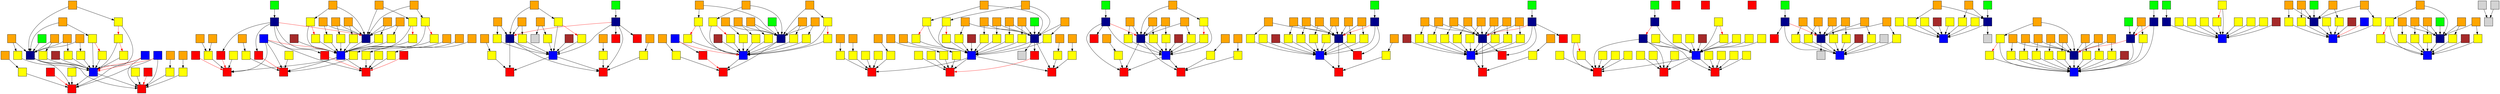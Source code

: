 digraph G {
node[label="",shape=square,style=filled]
"RA062HUn_Z" [fillcolor=orange,URL="http://purl.org/np/RA062HUn_Zu1nVB61cxpeesJ4DyUCVIK9HEgS5BJVkE-Y"]
"RA2kBfTdI1" [fillcolor=orange,URL="http://purl.org/np/RA2kBfTdI1zfinySdO_KecrMqS5x3kr5n87r5inNba_Bo"]
"RA913Qgx4U" [fillcolor=orange,URL="http://purl.org/np/RA913Qgx4UShjz9upA4IAsbYCkLhSxQ0vaV1figRNXkH8"]
"RAaPvL2hjB" [fillcolor=orange,URL="http://purl.org/np/RAaPvL2hjBzAerIZPVV7afEBD2y2G0BZLiz9dbdl45ouo"]
"RACweRIgGm" [fillcolor=orange,URL="http://purl.org/np/RACweRIgGmEvbyNLBHzPeko402hlFC36CHJQ7zoxVEPUA"]
"RAcYNDJKPF" [fillcolor=orange,URL="http://purl.org/np/RAcYNDJKPFqtoBIiEcdg8yShvLzqV-vSxU7-npALtkJZg"]
"RAD2d2pLO6" [fillcolor=orange,URL="http://purl.org/np/RAD2d2pLO6hCu7pWsODSNHNxYGjKkyFJUlN1reDPn8G-0"]
"RAfLGVuw7z" [fillcolor=orange,URL="http://purl.org/np/RAfLGVuw7zXtYR2QndL2aZnfjZ1voMCCrowD0LdWWgOIA"]
"RAFUOj4M9Q" [fillcolor=orange,URL="http://purl.org/np/RAFUOj4M9QAFD3Gf36uw_TDoIyG98ryT07P_pa-_MZ72w"]
"RAH8v3PKwn" [fillcolor=orange,URL="http://purl.org/np/RAH8v3PKwnXbMjc1g0FMnRYKylKtiEEKgR-3zrnj2pDS8"]
"RAhOoiILMw" [fillcolor=orange,URL="http://purl.org/np/RAhOoiILMw1nbwX3H6m6Bz6IjnjKLn9JeP0L_-z9vZPw0"]
"RAkz3162Z4" [fillcolor=orange,URL="http://purl.org/np/RAkz3162Z4w0cRK6uQREUzdU3H6SKjtR7LKA0D-vRDKlw"]
"RALGIIKvWi" [fillcolor=orange,URL="http://purl.org/np/RALGIIKvWi-5iWhzWafeDsmUndSVJ8pdf6luPtwSiou8Q"]
"RAMpzb1Ec_" [fillcolor=orange,URL="http://purl.org/np/RAMpzb1Ec_HZZrVbr4RZAOemRxq80XUb8uZ00pDZ4R0uw"]
"RANmHoSCPE" [fillcolor=orange,URL="http://purl.org/np/RANmHoSCPExJaux1NMHu8bVhZzAducyyR4dTtHJSbv2SE"]
"RAoqiduQlZ" [fillcolor=orange,URL="http://purl.org/np/RAoqiduQlZfzvdyESwhFCRyZUNFA5b7kHkjV6tqSHbwrc"]
"RApJwqSdEJ" [fillcolor=orange,URL="http://purl.org/np/RApJwqSdEJ2NCD9v2G9kOkdRxBzM-Aw1u6MZAoeGAtBAk"]
"RAPTktNJpm" [fillcolor=orange,URL="http://purl.org/np/RAPTktNJpm0JblZpJsn0BUPbHeGV58k6sGQfuJUluyp04"]
"RAQImRBJTp" [fillcolor=orange,URL="http://purl.org/np/RAQImRBJTpV_MmzEvzJQjBnMH4gO78ss8mP8UEHXj72BU"]
"RAtBvXr7_q" [fillcolor=orange,URL="http://purl.org/np/RAtBvXr7_qxO0dwA5Nq2hwWVCG7fJz1oI-dB7ssjzZ570"]
"RATka2stDV" [fillcolor=orange,URL="http://purl.org/np/RATka2stDVfq6OTrm5zocL9eZUPETavRe6XhoVh3_Hx0I"]
"RAVfl0p-An" [fillcolor=orange,URL="http://purl.org/np/RAVfl0p-An2P-B-98rLtAmhVKafpT8S9W2GnF4IMrXPA8"]
"RAwsSVnefE" [fillcolor=orange,URL="http://purl.org/np/RAwsSVnefEYwpilUTTMTDgO-3QYYylNBBUdE249_SzYis"]
"RAxrrwY-FE" [fillcolor=orange,URL="http://purl.org/np/RAxrrwY-FEIMbEiJRhCuq0_PLGsleJBKvw5GIHQysg6xU"]
"RAyltU3D2Z" [fillcolor=orange,URL="http://purl.org/np/RAyltU3D2Z571K86qce2j1neDLsp6HeDAhWyPmDuNDvEc"]
"RA6LSiMXEH" [fillcolor=yellow,URL="http://purl.org/np/RA6LSiMXEHG5IZyC29dfh8tBptanSlWFx_H6KznPXEXu8"]
"RA6TdnIX5e" [fillcolor=yellow,URL="http://purl.org/np/RA6TdnIX5ekZdeoyBkgygIA2cJbzeT-w4tHjQYWnw8q_w"]
"RA8loVntlA" [fillcolor=yellow,URL="http://purl.org/np/RA8loVntlA3Gxd37VWCaimrbYrrnY7rvVmCTIyOW6cOhs"]
"RA8rAx7JSh" [fillcolor=yellow,URL="http://purl.org/np/RA8rAx7JShPL3nladCkzTx55J6YJVvpHTpqqwU_Hl3hnI"]
"RA9hTCB4z3" [fillcolor=yellow,URL="http://purl.org/np/RA9hTCB4z3sp_gHdbrfXBjR0eczmlcs2WVVMdS8FOQ1gc"]
"RA9wYHgRzN" [fillcolor=yellow,URL="http://purl.org/np/RA9wYHgRzNVnwFw_JiA5KOxN4T0vuyxT9_VrX-nlmcaIE"]
"RAaBjwfH3L" [fillcolor=yellow,URL="http://purl.org/np/RAaBjwfH3LBV9xMKxq7gqbpRxT83UV1SfTT0jVGc5WOzE"]
"RAbefCWp1C" [fillcolor=yellow,URL="http://purl.org/np/RAbefCWp1CItDV1WP3gCQOIbDpLSJ6eKHJUBgmsUtAbhE"]
"RAbG2CZoBs" [fillcolor=yellow,URL="http://purl.org/np/RAbG2CZoBsdl0uBFUKAhCTx-sxLIhi-ISbvi7B8Iw1J5I"]
"RADPRZhOfg" [fillcolor=yellow,URL="http://purl.org/np/RADPRZhOfgWlmq98SVMPekC0HlfZtphWID6hSulz-hOTM"]
"RAEazJoU_l" [fillcolor=yellow,URL="http://purl.org/np/RAEazJoU_loPjkRX8Q8p1Moe5pVJ5jSbfvcUD5KOeLppY"]
"RAEpaUK6FW" [fillcolor=yellow,URL="http://purl.org/np/RAEpaUK6FW1ftnu43ZSMCqxmaXw1YQET9fs8ULFyG-Ado"]
"RAFJQ8Eq4D" [fillcolor=yellow,URL="http://purl.org/np/RAFJQ8Eq4DgYcm1_xyl8utYvqZC3_UMlPhihpORlMIR4Q"]
"RAFKjvrsg7" [fillcolor=yellow,URL="http://purl.org/np/RAFKjvrsg7opJbOj4X07AthG8yBrQqntiqrbruEvFa5As"]
"RAfZJCwOjS" [fillcolor=yellow,URL="http://purl.org/np/RAfZJCwOjSX0NboXEekoEl2lO0trJh06DGsf0XsWwy2nU"]
"RAhjGhG-5A" [fillcolor=yellow,URL="http://purl.org/np/RAhjGhG-5AWUyWIp1B_CCxuw_jR_sLBYxGLQD6ELZFh2Y"]
"RAid00RR7F" [fillcolor=yellow,URL="http://purl.org/np/RAid00RR7FNGZqaK-7903Z3l-xU2gpyMNFbap58rqvOqM"]
"RAim7_fOnE" [fillcolor=yellow,URL="http://purl.org/np/RAim7_fOnEJPkHkYk9luWLaRXEZq8AlY4v3htRUfrCOB0"]
"RAJ8T3gHny" [fillcolor=yellow,URL="http://purl.org/np/RAJ8T3gHnyWOagapz0f0YbRlDqrVt9kjY1nHONQgzxn5o"]
"RAJQzOGKuP" [fillcolor=yellow,URL="http://purl.org/np/RAJQzOGKuP_oSLqSRzyPAYaQO-HWp1fD9MGzNGR-HcgTs"]
"RAK0ra75wJ" [fillcolor=yellow,URL="http://purl.org/np/RAK0ra75wJV1G5R-H_SnsJIhkA5h1eSfPerBFLbMsykIw"]
"RALAkTrka6" [fillcolor=yellow,URL="http://purl.org/np/RALAkTrka6ayoFYItkXH1Zzcovp7ky-JuMEFEDFInK4bI"]
"RAlz_CP0Xv" [fillcolor=yellow,URL="http://purl.org/np/RAlz_CP0XvjPlua24V0rNs6_8MeM9JN6rUdSpCQchhCCU"]
"RALzg7HM2D" [fillcolor=yellow,URL="http://purl.org/np/RALzg7HM2Da1ELrA-a7JSuE5Q_Zj-_51RhDcX71-YgQQs"]
"RAmPB9EE1n" [fillcolor=yellow,URL="http://purl.org/np/RAmPB9EE1nYHe_Bg3Ehso54AZ9SNE0d_08oL16oZ4wHuk"]
"RANtyaCb-F" [fillcolor=yellow,URL="http://purl.org/np/RANtyaCb-FRHjXEATBUbQLZ8qjMd_Z3MGLxtwRl1WIQo4"]
"RAO2sbZc46" [fillcolor=yellow,URL="http://purl.org/np/RAO2sbZc46vpwL0JpuIF-_WDJyUtOhAAMLnFiL6-6zxco"]
"RAOhIZlqbq" [fillcolor=yellow,URL="http://purl.org/np/RAOhIZlqbqMRIgsROJMnSPY8YgmuHZuoBuMuhBnxIViUQ"]
"RAQ_hTQ5xv" [fillcolor=yellow,URL="http://purl.org/np/RAQ_hTQ5xvy45wRj9v7wln67sBgxFC0eV6l60xglU0xmI"]
"RAQQkNipYM" [fillcolor=yellow,URL="http://purl.org/np/RAQQkNipYM14QGoyfpzqmVxbgJC9OG4OwQREahNcMcMYM"]
"RAQVUPAB16" [fillcolor=yellow,URL="http://purl.org/np/RAQVUPAB16ljoRh645Dh3uXO2O2SELsummvl_L3c8j35E"]
"RAr9U69tWx" [fillcolor=yellow,URL="http://purl.org/np/RAr9U69tWxxt9GvI67WYDhRVn4Wb7rDDVkq44DKNVwa7g"]
"RARdfiAA2G" [fillcolor=yellow,URL="http://purl.org/np/RARdfiAA2GpayI4fDJs7rMB6NE-1tLvcGiekHP2e-fYmE"]
"RAS0xcQdOn" [fillcolor=yellow,URL="http://purl.org/np/RAS0xcQdOnTh_bIn7JhwJUm6NikkjRIBq_ihdnzhc5sm4"]
"RAsEBaJjHL" [fillcolor=yellow,URL="http://purl.org/np/RAsEBaJjHLUED3rIPfNwwFz2G0C2AmmbWdqGCeGEKv1Ec"]
"RAtmzgWeJY" [fillcolor=yellow,URL="http://purl.org/np/RAtmzgWeJYQVg0R6I_gKJEF8hZC2EIjs6e06t0-ZP2PZU"]
"RA-uxUPtTz" [fillcolor=yellow,URL="http://purl.org/np/RA-uxUPtTz71KNQ4cwmoj7eGnv9HgVdVifbi_mIfZfcAY"]
"RAVFDJ6wFH" [fillcolor=yellow,URL="http://purl.org/np/RAVFDJ6wFHKZDW3EDZREo9S5tltUwto24N8RiZ15w1_ug"]
"RAW3MEmCUW" [fillcolor=yellow,URL="http://purl.org/np/RAW3MEmCUW0QJ0oXJsJjqn2kxv8tPsNfI7_yuo7rSdtCU"]
"RAwnHtSSq-" [fillcolor=yellow,URL="http://purl.org/np/RAwnHtSSq-vTn3IKdb0YsiBTgcDKF3lzA1r7mgVUt9T20"]
"RAXop_iEgb" [fillcolor=yellow,URL="http://purl.org/np/RAXop_iEgb_Up5yNnckKza_rVpbtjnf7cCLlaiiOCgVSE"]
"RAxVJX5C1K" [fillcolor=yellow,URL="http://purl.org/np/RAxVJX5C1Khk0a28SUKS_3hymWai9E7ztVYOgVeE9Bn24"]
"RAyepTH--N" [fillcolor=yellow,URL="http://purl.org/np/RAyepTH--NvwKSlgVQHY6XKK21NtNJKX7tl89q2s05Vr4"]
"RAYkahuEzd" [fillcolor=yellow,URL="http://purl.org/np/RAYkahuEzda0r6hSTAkAG1zRAZJC1IwlROY0aRHtieOeo"]
"RAyq7Qv8FE" [fillcolor=yellow,URL="http://purl.org/np/RAyq7Qv8FEXDsvSxe6vcsD3ZOfk3Xqile43Wffq1RJwU8"]
"RAYsifm2gU" [fillcolor=yellow,URL="http://purl.org/np/RAYsifm2gU8XlSo551nBUpdJ4gAvvFFkwcNz60pd54qz8"]
"RAFKjvrsg7" ->"RAbefCWp1C" [color = red]
"RA5Txa3acY" [fillcolor=red,URL="http://purl.org/np/RA5Txa3acYP9_MUWEw7s7wenDTB1QXNMB7UehJW-2E-_8"]
"RA6snbuih8" [fillcolor=red,URL="http://purl.org/np/RA6snbuih8c4A_1jDlDPtYXKBcO5KE5jdoQUtu3V2xPY4"]
"RA9pwySo43" [fillcolor=red,URL="http://purl.org/np/RA9pwySo43TIfbvPuhK4ZuisvMsDvZ6TeR5N6MNKft8Nw"]
"RA9UaQM3wV" [fillcolor=red,URL="http://purl.org/np/RA9UaQM3wVa9xRAmL9CWEXyhDbcgvHlPoGTw4pnKaHYL8"]
"RAaEkIiJLm" [fillcolor=red,URL="http://purl.org/np/RAaEkIiJLmBJP5kK3JdYjseCRqwutYbdnI8Q3VbzrK9VA"]
"RAaOAF90U6" [fillcolor=red,URL="http://purl.org/np/RAaOAF90U6YxAvnchfj0dRtT5HRz320Pz202aGap-VfuI"]
"RAcPa1aO8k" [fillcolor=red,URL="http://purl.org/np/RAcPa1aO8kAt8QYwjQoJq-PIzYvo0jCzYrAiOX_XOyk1w"]
"RACS5sSm45" [fillcolor=red,URL="http://purl.org/np/RACS5sSm45MGbuJrztnPrpdu1AuLiKxDni-6JcKzN5ZtM"]
"RAEpHUXRKt" [fillcolor=red,URL="http://purl.org/np/RAEpHUXRKtaLE3Z24sgIUdaxwTBsK2bjshyq9yF00145Y"]
"RAFH8AVn-w" [fillcolor=red,URL="http://purl.org/np/RAFH8AVn-wnTcSGxvPZ1Uiy_AtOhINlynnAxxiCdcTVWU"]
"RAFQovt9yQ" [fillcolor=red,URL="http://purl.org/np/RAFQovt9yQD7nZ2tdZ9_Uhpb7CsfT3k64pK7dh63xd-50"]
"RAhnnsMWVM" [fillcolor=red,URL="http://purl.org/np/RAhnnsMWVM8M29NixCJfVDLWzRzwwCPnUD7LI2kxT-FME"]
"RAIwMZ0StX" [fillcolor=red,URL="http://purl.org/np/RAIwMZ0StXU9DCY1WGoJMwD2NAc30mijCb0FML8TXIB0Y"]
"RAjD4-Q2kO" [fillcolor=red,URL="http://purl.org/np/RAjD4-Q2kO_cIUE52rde2uWbV3RtuCR90geXW90il2YX4"]
"RA-jkb7qPN" [fillcolor=red,URL="http://purl.org/np/RA-jkb7qPNTSOe_EXltW_rlQWQ9x3_Y1KOzW6J_bbPz4U"]
"RAkCjYmMU3" [fillcolor=red,URL="http://purl.org/np/RAkCjYmMU3obIrC4IpwUw84JW1ymd312yz0N0g-R9yes0"]
"RAlfRfPak2" [fillcolor=red,URL="http://purl.org/np/RAlfRfPak2jsyyVy4knjOmxQSYtociP8Cc0O7gemMtqQY"]
"RAlKYv_sE8" [fillcolor=red,URL="http://purl.org/np/RAlKYv_sE8qwiSqsRdcr7KrkU1bsqlqiFmhDPtPBwpLrM"]
"RAlm6vh2zp" [fillcolor=red,URL="http://purl.org/np/RAlm6vh2zpFLg189qrDYPtppkL790Pqaw-q2KUhyfJtRY"]
"RANAxL2OxG" [fillcolor=red,URL="http://purl.org/np/RANAxL2OxGmP9VAN6cUi_0KEK0rJb9bPn4l1A5HquXKrI"]
"RAodU4AmRj" [fillcolor=red,URL="http://purl.org/np/RAodU4AmRjfzyjwtJK3luO0iyRJJPUBjkijKWdlMHvack"]
"RAOxICL4UL" [fillcolor=red,URL="http://purl.org/np/RAOxICL4ULhzr5mxC9cyzStCBtpoETQGin6Vr-Ns7JNtA"]
"RAPVWYH0x-" [fillcolor=red,URL="http://purl.org/np/RAPVWYH0x-xyDa9PfBcGUFly3m1FNEO43KG9s0uH-y6yo"]
"RAtsHwzNs3" [fillcolor=red,URL="http://purl.org/np/RAtsHwzNs36rGrLnoSbGrPD351Qw033Acoe4zmdXhsYlM"]
"RAuLZtfsHn" [fillcolor=red,URL="http://purl.org/np/RAuLZtfsHn3NGe0Md8lLNvYmBseEtW9v1rVUVfJCpJYUE"]
"RA_uqYtoBE" [fillcolor=red,URL="http://purl.org/np/RA_uqYtoBEELzYKz7H3Yqp9L_sHdU-kgL8R5EqmBsTVzE"]
"RAUxfk7XeL" [fillcolor=red,URL="http://purl.org/np/RAUxfk7XeLxn-2hiX3xWSlE5LXgkNW0MIFBGe2h3Bb3pM"]
"RAvOAyEg-J" [fillcolor=red,URL="http://purl.org/np/RAvOAyEg-J8ynmZNrkCgg5XqGuqRo-dXcGFvgDLxtY6ck"]
"RAXecDWH8g" [fillcolor=red,URL="http://purl.org/np/RAXecDWH8gZVp7FZRP1m_Fg6EXH_uoZGhKN9blfN9lrfI"]
"RAY2Gg01ff" [fillcolor=red,URL="http://purl.org/np/RAY2Gg01ffDVLprAakuMqpizAjksasRtTal_UsCf94LL8"]
"RAY3LaUoVt" [fillcolor=red,URL="http://purl.org/np/RAY3LaUoVtBLj9CN36wyyvTIjSMsACErVtEApnA12zjy0"]
"RAZVLqlkbw" [fillcolor=red,URL="http://purl.org/np/RAZVLqlkbwiX40n0GNxcxJany2Cw3oxMCrNuZtjBClryU"]
"RAFH8AVn-w" ->"RA9UaQM3wV" [color = red]
"RAI0VHKntb" ->"RA9UaQM3wV" [color = red]
"RA-jkb7qPN" ->"RACS5sSm45" [color = red]
"RAk28zkEDK" ->"RACS5sSm45" [color = red]
"RApfJ-Acff" ->"RAFQovt9yQ" [color = red]
"RAxLYvJ1Jr" ->"RANAxL2OxG" [color = red]
"RAeag07Rc4" ->"RAodU4AmRj" [color = red]
"RA_uqYtoBE" ->"RAPVWYH0x-" [color = red]
"RAaOAF90U6" ->"RAXecDWH8g" [color = red]
"RA2-eahzia" [fillcolor=green,URL="http://purl.org/np/RA2-eahziacyavza3T31DfPDeQJabPiSUR-nA9IAs2rJY"]
"RA8BLtUFY9" [fillcolor=green,URL="http://purl.org/np/RA8BLtUFY9NoS6sQdDptZ-_77GnW11EqY0PCBzmp-uQys"]
"RAEpiQfxUe" [fillcolor=green,URL="http://purl.org/np/RAEpiQfxUee5E5o4qL8qPFbrzPFPWQS59YcsANHsJtw6w"]
"RAgM9cY7OG" [fillcolor=green,URL="http://purl.org/np/RAgM9cY7OGMXgyPYL4Aimc9CKIsMVaxhHmZdAKD-AdMQA"]
"RAJY7wiISI" [fillcolor=green,URL="http://purl.org/np/RAJY7wiISIWV3ND9kRMQyzE5uyoq8GYd7rkZNL7NAdab8"]
"RAKNnwB9sU" [fillcolor=green,URL="http://purl.org/np/RAKNnwB9sUaOdqUz3vk6FvIY8ckt5NsEn3scZb0MLux00"]
"RAMNj6VHDq" [fillcolor=green,URL="http://purl.org/np/RAMNj6VHDqFRtvXZLgdQNQzrf52BWZhFPq0DtFt1C_PzY"]
"RAmSh6ro3w" [fillcolor=green,URL="http://purl.org/np/RAmSh6ro3wlCZDHVmBGqEBYfY-WkXR7W2FYcLhRuirYBE"]
"RAmwI--UvG" [fillcolor=green,URL="http://purl.org/np/RAmwI--UvGZeNOqgg8JO0i8wujBr7DPGOgB2zFkpN-zJI"]
"RArHWhbuGl" [fillcolor=green,URL="http://purl.org/np/RArHWhbuGlagtVcVZytxkFwWcsnPSeZYOpz5gnPINruME"]
"RAty4B0ZyO" [fillcolor=green,URL="http://purl.org/np/RAty4B0ZyO3gMW02Tbo41gZHmioDmot2hK_F51HKRTjkw"]
"RAWJbD5e0b" [fillcolor=green,URL="http://purl.org/np/RAWJbD5e0bP_cw7FsWpvDNyFgaa7mtTMgmJ-Sv0rfUOMQ"]
"RAXrzGYzSl" [fillcolor=green,URL="http://purl.org/np/RAXrzGYzSlSSohJfZeEy_tAe0WB3yEDr1_8rj00N7egtA"]
"RAYDQy2RDg" [fillcolor=green,URL="http://purl.org/np/RAYDQy2RDgmskhPV-B2-BLSBDN84G1ru-TJK_RwBHyQEw"]
"RAyt9RZbSc" [fillcolor=green,URL="http://purl.org/np/RAyt9RZbScNQ76A_3keOT9cS1sv5vk9jN1BbJ4b8FkUsg"]
"RAZRc30QS-" [fillcolor=green,URL="http://purl.org/np/RAZRc30QS-6ito2P4TPeWvn13hLC-U_vTuhS1FXTI1MbQ"]
"RA0JAnTeZk" [fillcolor=orange,URL="http://purl.org/np/RA0JAnTeZk7UH64wvt05e2rksQNdM7Lpbg3wX9bfZgtmc"]
"RA4H1CPJ7Y" [fillcolor=orange,URL="http://purl.org/np/RA4H1CPJ7YVgwiy9mu9_BTmBKu15gOyQJus8089NdORm0"]
"RA5ff2pPMe" [fillcolor=orange,URL="http://purl.org/np/RA5ff2pPMe05nBHBpv2dvCoB6wBnRkMyI6agJCAUW3p8U"]
"RA6iSsRzRD" [fillcolor=orange,URL="http://purl.org/np/RA6iSsRzRDasLnPEDR976ah7-G2Sg7rVbdkcu3pQnvbl4"]
"RA7R6kJu0Q" [fillcolor=orange,URL="http://purl.org/np/RA7R6kJu0QfsxJgF9KDaKDxAbuZz5NlJ9RSd1dpA_TUjw"]
"RA887FH8AZ" [fillcolor=orange,URL="http://purl.org/np/RA887FH8AZvYFLOVf8dhEMPpc8l6JP-q6yybkUg4VazCI"]
"RA8Bw8rc3L" [fillcolor=orange,URL="http://purl.org/np/RA8Bw8rc3LhRQnXdZss4BoOy8cglUqdcuiB3nKq8hptNE"]
"RA9PBnR9l3" [fillcolor=orange,URL="http://purl.org/np/RA9PBnR9l3KHr3rfm6TrDsf27LPS2TJEGRaTGqDOc_8bo"]
"RAA7OnnJAK" [fillcolor=orange,URL="http://purl.org/np/RAA7OnnJAKBafk4iYT3U2GQN1F0PbJ8IJfU4YtZ20f8JQ"]
"RAab3-nhUK" [fillcolor=orange,URL="http://purl.org/np/RAab3-nhUKQnW98PX3N4FAd0jBx5SI3QLV3yXyIM8Yi34"]
"RAAgR5ZKII" [fillcolor=orange,URL="http://purl.org/np/RAAgR5ZKIIvujTwNwwxr6-bsjF1GXk_W7Zx7qxEeLrOX0"]
"RAAnt1YKH6" [fillcolor=orange,URL="http://purl.org/np/RAAnt1YKH6K7xFZeI_VIkeDQokxZM5mz0Or4y9Mz1o97k"]
"RAaqV5eehX" [fillcolor=orange,URL="http://purl.org/np/RAaqV5eehX-wlnotoT6iyGt-B3Dx1HFO5W3lTLLDGISR0"]
"RAAvxdOwZm" [fillcolor=orange,URL="http://purl.org/np/RAAvxdOwZmP5RB7BlUsIC6CqXDNhSiIP0r4RhJP8WHMVM"]
"RA_B9Iu_OY" [fillcolor=orange,URL="http://purl.org/np/RA_B9Iu_OYMKCwRNFGwQy2ZTe5iKd4XmkgJS5HzELtEZo"]
"RABqs0voTp" [fillcolor=orange,URL="http://purl.org/np/RABqs0voTpZjcSTTtyS6WIi3Fd4Za6uQmvBE0_w7wNWY4"]
"RAbTgl4Va4" [fillcolor=orange,URL="http://purl.org/np/RAbTgl4Va4--Qf760bdcdtRz6sHysMsAE0v7dStDhDB-w"]
"RAbYGDE27f" [fillcolor=orange,URL="http://purl.org/np/RAbYGDE27fjI5qTckXklj4g0ym4PnZGulmF2jN0MNt4m8"]
"RAcDpBj5DU" [fillcolor=orange,URL="http://purl.org/np/RAcDpBj5DUhnxJLbyFPbm3YBy0wJ-dGh3-a_HcXdWtTcU"]
"RACF2Yg9lC" [fillcolor=orange,URL="http://purl.org/np/RACF2Yg9lCvNwjlcbkyOMizAkU2t1X1K6NsfYbpbQk7Xo"]
"RADxNE4Lbi" [fillcolor=orange,URL="http://purl.org/np/RADxNE4LbidQZRy0knJM-8RuuinMXaYyDw8g5FQPKl284"]
"RADZUYUDV0" [fillcolor=orange,URL="http://purl.org/np/RADZUYUDV0nG8JttvApmKf_lqbxruHmRWBsO4WuFPRfjQ"]
"RAeQXBCLaN" [fillcolor=orange,URL="http://purl.org/np/RAeQXBCLaNCea4WYJaQ_XlKoWFOGgM50zqjMjCuH6zmZM"]
"RAf9h_bi6H" [fillcolor=orange,URL="http://purl.org/np/RAf9h_bi6HB0UtUF7JMgt3fy_hTRzDK_OfOlDmTfjrBLM"]
"RAFCPGyWsP" [fillcolor=orange,URL="http://purl.org/np/RAFCPGyWsPcZarXDn5Dg9IMu-7BQskfH3wtAFqhakJoNA"]
"RAFi6DZ3Qo" [fillcolor=orange,URL="http://purl.org/np/RAFi6DZ3QoJaRI-Pyn1k1PTMWk7o6f-9XDdZveVg-Aomw"]
"RAfWeu4D4v" [fillcolor=orange,URL="http://purl.org/np/RAfWeu4D4vQEXWE-vEMY1QdeZrPyfLpDQxzdDPQSqyjwA"]
"RAGG3BYvzA" [fillcolor=orange,URL="http://purl.org/np/RAGG3BYvzA9wR4jmmeAmE15zQ9KBLNGPmIIPpWh_nCi5M"]
"RAg-nSvQQV" [fillcolor=orange,URL="http://purl.org/np/RAg-nSvQQV9VXjMouhB_xSjeEEdnYstZH1ebFOdR9zVEU"]
"RAgtFSptHE" [fillcolor=orange,URL="http://purl.org/np/RAgtFSptHE2etPKoMZOzJ9pzSPmUOGFj_KTBAtTCGEWA0"]
"RAgUHK4iSX" [fillcolor=orange,URL="http://purl.org/np/RAgUHK4iSXUnhf-DC6ucahOiUh4YW589FTM54XPmciqzU"]
"RAhlnTORaj" [fillcolor=orange,URL="http://purl.org/np/RAhlnTORajqOxkpAoQPPTHGtJBiPcTVUepkIMUZwF9-k0"]
"RAHmvzdl-8" [fillcolor=orange,URL="http://purl.org/np/RAHmvzdl-80jtSyn18OgVBbeUc07anF7K93Gde6SxbIZw"]
"RAhMzR9PZc" [fillcolor=orange,URL="http://purl.org/np/RAhMzR9PZchCbjSdl_eUqVmuCWhXH_ePc3yF5M6xo8LrE"]
"RAhZVakW24" [fillcolor=orange,URL="http://purl.org/np/RAhZVakW246qGSP9_ITnfok0SmI6LIh-YZlxbJU0j5byc"]
"RAi0i2aC9a" [fillcolor=orange,URL="http://purl.org/np/RAi0i2aC9aBOfHFUedbfP8QbbgtYJF_A9E3P2KnZ8MU14"]
"RAiEgjKxYh" [fillcolor=orange,URL="http://purl.org/np/RAiEgjKxYheYtjypHZgZlicxQQBLbeu9vDlgkepMeNyaQ"]
"RAiSvT9Iy4" [fillcolor=orange,URL="http://purl.org/np/RAiSvT9Iy4-poxt0VEtNBO_uhHBDiLohEIMuHrMPab9r0"]
"RAjz0nKHGx" [fillcolor=orange,URL="http://purl.org/np/RAjz0nKHGxFbENgB2BN7AylkOKnwdVgxYIu2KX_8NMZN4"]
"RAl2f2FKNU" [fillcolor=orange,URL="http://purl.org/np/RAl2f2FKNUC_iHDx793eYmLxUVHVnBYWdtgHiYuamA6Jw"]
"RA-_lHIZGR" [fillcolor=orange,URL="http://purl.org/np/RA-_lHIZGRE1JVTzCK0XKZ3OR7vV9GdFCsmBIyfX4kkjg"]
"RAM4miJDGb" [fillcolor=orange,URL="http://purl.org/np/RAM4miJDGbzr0w1VV-8_rgks8JGr9g5yaDN3HoYo2H9T0"]
"RAMeG2Rwn3" [fillcolor=orange,URL="http://purl.org/np/RAMeG2Rwn3zkcJLU53VbKwSCLxQL8Ss7CV81vs6TkKLek"]
"RAMJ69Peyx" [fillcolor=orange,URL="http://purl.org/np/RAMJ69Peyx9r4lGvkvryD3I7rMP8Yb6FuCjyVg-ZfBV0c"]
"RAmrKttaMp" [fillcolor=orange,URL="http://purl.org/np/RAmrKttaMpkP7K9xhynhlbmZdWBCxf2IoN02myvGTeMPI"]
"RAm_WJgZmu" [fillcolor=orange,URL="http://purl.org/np/RAm_WJgZmurPqAXA5KYf-uoH9mTrkLaNxpUs0gJ0DL7dM"]
"RANegR5t3V" [fillcolor=orange,URL="http://purl.org/np/RANegR5t3VApsZ7sEkQdrNyv1TEYIFQds9XXI1uarfmN8"]
"RA-NHiWeD_" [fillcolor=orange,URL="http://purl.org/np/RA-NHiWeD_b9EyigeFtA2Am2z4BbtTJNS-wYkoB-qf0-k"]
"RAOiDCcI5c" [fillcolor=orange,URL="http://purl.org/np/RAOiDCcI5c4RXamzaP9TNY8XM7L-7UQ7shm79KrlDgnH8"]
"RAORqcMHEw" [fillcolor=orange,URL="http://purl.org/np/RAORqcMHEwaiqXp14QWgjS8iWP98rUtRGbrm7414ya1xI"]
"RAOuun9B68" [fillcolor=orange,URL="http://purl.org/np/RAOuun9B68sM1VMlYrq6Bxt9_9Z1Zq_O56x5CvDtNqesA"]
"RAowIHvE_c" [fillcolor=orange,URL="http://purl.org/np/RAowIHvE_cMb3B7VRR_HIP9sM5lnlRGiQDmKqL1cxFAyc"]
"RAPjdJK_mK" [fillcolor=orange,URL="http://purl.org/np/RAPjdJK_mKmROq-jNyi2zby1brrxZ8AomWT8XjTKO6F5I"]
"RAPpZIuYb4" [fillcolor=orange,URL="http://purl.org/np/RAPpZIuYb4Q3jRp8OBSB83dltFyaiiayTylHWc4cEuRIQ"]
"RA-pqz7azy" [fillcolor=orange,URL="http://purl.org/np/RA-pqz7azyMGoXCqzIkUz6p7Jz5U3fM1R0AJzDVFr5nDw"]
"RAPRtkUm8o" [fillcolor=orange,URL="http://purl.org/np/RAPRtkUm8oKYy-74SAHFIlAPS1E-Xu7GcbvH4g9_qfu_U"]
"RAqgqHBjme" [fillcolor=orange,URL="http://purl.org/np/RAqgqHBjme9yoiXu7-krrW1uHmS771JjNDQ0K8f1ky7D8"]
"RAqoSsRsf1" [fillcolor=orange,URL="http://purl.org/np/RAqoSsRsf1BJdGcfWJ9FN8kdqashnUKUw_i-YsB-Lk8Cc"]
"RAR22eLK9P" [fillcolor=orange,URL="http://purl.org/np/RAR22eLK9Pv5jaxUSzU-nA8t6G5dB3aXjml_5nK0En9_E"]
"RArEg5-yvM" [fillcolor=orange,URL="http://purl.org/np/RArEg5-yvMkqyrL1cN55xqhNeydgHqGrJx7sPjCYZ6it8"]
"RAri5k4yNv" [fillcolor=orange,URL="http://purl.org/np/RAri5k4yNvkDGx76pet5y4cJFIaRnM8Cb_wYtRtocicwo"]
"RARtxlJhp3" [fillcolor=orange,URL="http://purl.org/np/RARtxlJhp3qLVoBaak3mg9qjBnmva_R1KlFr5U159B-hI"]
"RASFlduD10" [fillcolor=orange,URL="http://purl.org/np/RASFlduD100bhC4KByOBSOTPVrTL6J0F8JcLm6InPWBAY"]
"RASKSJs2Ti" [fillcolor=orange,URL="http://purl.org/np/RASKSJs2TiPqG9JErQ7ixKI6tEhXGYPElzWYN7xtQSiog"]
"RAsxLZMQsm" [fillcolor=orange,URL="http://purl.org/np/RAsxLZMQsm2YlKk8ju48BCvxGbPLmVH8NMXNUAtuYZG0w"]
"RAt0mkGH-I" [fillcolor=orange,URL="http://purl.org/np/RAt0mkGH-IfogzEZ-KlBw6TwI2aI68zkrbYhxphxyddLk"]
"RAT7nWZzE2" [fillcolor=orange,URL="http://purl.org/np/RAT7nWZzE2VBifWc5NlTKViZnPMVT_Zk0NVHjJpOnAkhc"]
"RAU8B7coDD" [fillcolor=orange,URL="http://purl.org/np/RAU8B7coDDNZyKeEzYNteHriHv5RIFmHJNfRHjvUFK6l0"]
"RA_Uo-dmuw" [fillcolor=orange,URL="http://purl.org/np/RA_Uo-dmuwdyOE2SEt8bqDdJz79-kcTNBduWR8ij_N_6s"]
"RAUpqCP66I" [fillcolor=orange,URL="http://purl.org/np/RAUpqCP66IyZ3v7DFjv4mhZvkot0WsrCoq6eM6yg5MuHU"]
"RAuVcjQVmw" [fillcolor=orange,URL="http://purl.org/np/RAuVcjQVmwsMGTmV9NkVDwemOvwdm0EGCTSsOfM1slCrY"]
"RAvlmgxW5s" [fillcolor=orange,URL="http://purl.org/np/RAvlmgxW5sG45tm0M6_MQK7jtDXCQhxCyPzdyJxmQhv14"]
"RAWE3WS8fQ" [fillcolor=orange,URL="http://purl.org/np/RAWE3WS8fQA0SeVEMbkLtWsJGAXnxxmjFvABHqHBPo20E"]
"RAwo__Cy7l" [fillcolor=orange,URL="http://purl.org/np/RAwo__Cy7l_6W-VKRhRM1MKk7-Jr_XWlu7z8sXROqeR68"]
"RAwurL5Jmc" [fillcolor=orange,URL="http://purl.org/np/RAwurL5JmcIZBiENsexp_zDDH8NGhI7k7fQj2yN80V5So"]
"RAXI_nW8Zl" [fillcolor=orange,URL="http://purl.org/np/RAXI_nW8Zlmww61UVHj6ElDn2-eKE9qmSVIjvT6oFFJ2k"]
"RAxkzPSjaG" [fillcolor=orange,URL="http://purl.org/np/RAxkzPSjaGdzDxaeEuJWK2F4Vfde9gnyq6FK2XMFDwgiA"]
"RAxUdYEQal" [fillcolor=orange,URL="http://purl.org/np/RAxUdYEQaliw9EsEnvRAIVSl1FmPO7y_78bw7wJio_FFA"]
"RAz3TCPhy_" [fillcolor=orange,URL="http://purl.org/np/RAz3TCPhy_mhUtC_rB92rVXbgIeR_YajTkNb7KVQD1Ny4"]
"RAziisg_S3" [fillcolor=orange,URL="http://purl.org/np/RAziisg_S35MBOxKYXcy23mVXs6zqWtcAuw7r9Omd1SII"]
"RAzuI8cdzL" [fillcolor=orange,URL="http://purl.org/np/RAzuI8cdzL_4T-hy0evC4PY84kYUXo-VN9e6RvdB2GKgY"]
"RAZV7VdWWB" [fillcolor=orange,URL="http://purl.org/np/RAZV7VdWWBjFEIpmzqUudlg46zzipKCJNpfkJXhEKdaIU"]
"RA0Ak_exio" [fillcolor=yellow,URL="http://purl.org/np/RA0Ak_exioAtnRt7pfhc3qUE7CwgEdHMt89Frp7LWxdb4"]
"RA0AMmdDvY" [fillcolor=yellow,URL="http://purl.org/np/RA0AMmdDvY5MpFV1JIroq2akgWPYgSfyKLxpjoHn1Oaro"]
"RA0LO7yFU6" [fillcolor=yellow,URL="http://purl.org/np/RA0LO7yFU6d4M6FEzjw-r0Gyuu92B8giyMMKDP-qbvE1c"]
"RA157Nzn31" [fillcolor=yellow,URL="http://purl.org/np/RA157Nzn31vVtHtrMQgOXML5iyDjjlp3kkp9yVIKU8buw"]
"RA23b3K08e" [fillcolor=yellow,URL="http://purl.org/np/RA23b3K08ecv45XZJbWHvNfv6e-8w_48X7VW5q7LUyyms"]
"RA38HSbTw9" [fillcolor=yellow,URL="http://purl.org/np/RA38HSbTw9IinK2q_4lp3aDhh-Jw7fASYLE-Vq3NrD--0"]
"RA3bgMLuZr" [fillcolor=yellow,URL="http://purl.org/np/RA3bgMLuZraOIlR0MkZATsU_eFtfym5V3kPkGqzXrWykg"]
"RA3d1wNhyQ" [fillcolor=yellow,URL="http://purl.org/np/RA3d1wNhyQRILFaCc4WVBXd12ne3pJ-a9NHSGDWiScLJk"]
"RA4ecYBb3W" [fillcolor=yellow,URL="http://purl.org/np/RA4ecYBb3WaYOd-9zB3ZsSSYAR9AvoeN6VC9HfIQfrprs"]
"RA4zu3y98z" [fillcolor=yellow,URL="http://purl.org/np/RA4zu3y98zRapBDzYOuBf--RkJCAgnQA393Pb_IHawWBI"]
"RA5FlrUsfD" [fillcolor=yellow,URL="http://purl.org/np/RA5FlrUsfDenGL9K_VknFw04YrFaoIisEb1ZdHDmX6GtE"]
"RA6gx8VCH_" [fillcolor=yellow,URL="http://purl.org/np/RA6gx8VCH_HFRNWV3Vuf1gxmjoECFUqYVgJ3aVapFfHls"]
"RA6lxb-WY_" [fillcolor=yellow,URL="http://purl.org/np/RA6lxb-WY_kXYi0NAxIIus4uO_A8QUKfwbIImynkyhwvA"]
"RA6RJQ5m-n" [fillcolor=yellow,URL="http://purl.org/np/RA6RJQ5m-nPsy7TccqDC0yc4OvmQRZmW4_i3gen4R9M6s"]
"RA7e61cJDt" [fillcolor=yellow,URL="http://purl.org/np/RA7e61cJDtKZCRpIrygSht_h8hp7kte2CdM1OtMiQzyBc"]
"RA7k6cVTww" [fillcolor=yellow,URL="http://purl.org/np/RA7k6cVTww-PUNrhFom4tp379xF9R4bB7O68igHo-4E1E"]
"RA9B6Vj6uE" [fillcolor=yellow,URL="http://purl.org/np/RA9B6Vj6uE6O9Uwjv5SLtxoA6CBCZONJgJ2LJUFhVHbDs"]
"RA9jFuc0wO" [fillcolor=yellow,URL="http://purl.org/np/RA9jFuc0wOvjd8Tis5w09VDMnwWwGQaUoqqDV2665acHI"]
"RA9KmNH-j6" [fillcolor=yellow,URL="http://purl.org/np/RA9KmNH-j6YINX5zo0Q-ykj8SfyW0c7HA-IK5qHxuf2gk"]
"RA9liKqSCn" [fillcolor=yellow,URL="http://purl.org/np/RA9liKqSCnL2E1qLfjr0tgw3LYQVjEhns5Noxpmb23nv0"]
"RA9RcAQhZ9" [fillcolor=yellow,URL="http://purl.org/np/RA9RcAQhZ9tZvErcz-xEsptVcUx84CnXC1hvEUsp2N2vs"]
"RAa0IEe29L" [fillcolor=yellow,URL="http://purl.org/np/RAa0IEe29Lp_w4oGM-JZgP5AAgF1xcLx-aWkvwi5Sg9XM"]
"RAaFeW4Bj3" [fillcolor=yellow,URL="http://purl.org/np/RAaFeW4Bj3Y7DpKTdi8d3XZVF-8rZJS2v7St62NEdOumg"]
"RABtdOLT-l" [fillcolor=yellow,URL="http://purl.org/np/RABtdOLT-l2EkmYbzD5OX_FxVYjB0UHMyvUFcMN218E-A"]
"RACefo-6H6" [fillcolor=yellow,URL="http://purl.org/np/RACefo-6H6Mu2grt1xMgw-_23yzqCmZXhE4cycALDXrHg"]
"RAcEWBk7k2" [fillcolor=yellow,URL="http://purl.org/np/RAcEWBk7k2IuF_3CHY_EMWEkGQxA4iKb8pLxFN-cyWoC4"]
"RAcOHD6Srp" [fillcolor=yellow,URL="http://purl.org/np/RAcOHD6Srpn9Fm0pR0OeprCklZYJj4THRcOcHT3Wj0oEE"]
"RAdIfKGGch" [fillcolor=yellow,URL="http://purl.org/np/RAdIfKGGchuMOzaCmeYuaPKFN4jfq_W7YH7YTBLJE_-1c"]
"RAE1u4Tgwx" [fillcolor=yellow,URL="http://purl.org/np/RAE1u4Tgwx0z1kDe1Mcsdn6KRLnomKlqRZFRrTaX-HBcM"]
"RAEo0vVJDl" [fillcolor=yellow,URL="http://purl.org/np/RAEo0vVJDl36yjtiPu-Ndyqn-sDaY_NUy5Aax1qinamvQ"]
"RAeSpvWpda" [fillcolor=yellow,URL="http://purl.org/np/RAeSpvWpdaPJZj1L51mBnAq_AqWXmh5fKlEyOSdex64m0"]
"RAEXBWB39Z" [fillcolor=yellow,URL="http://purl.org/np/RAEXBWB39ZKCaNTalc0K6hrU1UdWQpRu7Rl8RDO4fBydo"]
"RAF0I0vcdd" [fillcolor=yellow,URL="http://purl.org/np/RAF0I0vcddXt9HW7oCSOCKvESCcrrORSqMVzRBy_qj3Y8"]
"RAFiUTEjer" [fillcolor=yellow,URL="http://purl.org/np/RAFiUTEjerOTBy0fscTQrTDDKoqaGBL3NXPxterEVMfs4"]
"RAFmdUhujt" [fillcolor=yellow,URL="http://purl.org/np/RAFmdUhujtbu6fOVnxgTVUlqlrPVu1TAma3Ba4fWGw3e0"]
"RAFMU1Z7kx" [fillcolor=yellow,URL="http://purl.org/np/RAFMU1Z7kxuFhoaqJG7I_W1NnplPYKB7Cm1eEhFeCtvM8"]
"RAfnoWhgpC" [fillcolor=yellow,URL="http://purl.org/np/RAfnoWhgpCJFcgNOTQ0QE0cTGdIUPZmsvJfNNAQl9asxw"]
"RAfuhBFBnJ" [fillcolor=yellow,URL="http://purl.org/np/RAfuhBFBnJCFGtS0U12lFjg7ntVfloITeuxGqe1Z4Jhao"]
"RAGfzz5T3p" [fillcolor=yellow,URL="http://purl.org/np/RAGfzz5T3p5LQP9rTIpfIjBjsOX6BTL1jl5015NRc_oRE"]
"RAGIam9RdG" [fillcolor=yellow,URL="http://purl.org/np/RAGIam9RdG-5otB3CCwDNg1h8pMjUS1Qy4cOLXRlnffjo"]
"RAgOEyseOA" [fillcolor=yellow,URL="http://purl.org/np/RAgOEyseOAaQI6ITOteiHjDMmtRs5xLFEVDFvwkzfTUyE"]
"RAHd7jG-Bo" [fillcolor=yellow,URL="http://purl.org/np/RAHd7jG-Bo68xDEZGm7dmd_h2y4d88GZPbdipN770sA-c"]
"RAhoOM0_Pn" [fillcolor=yellow,URL="http://purl.org/np/RAhoOM0_PnZ-O30J6Gz7rTy3b6jIRlAq_kKOD8wLYVcO4"]
"RAhyiHbc_7" [fillcolor=yellow,URL="http://purl.org/np/RAhyiHbc_7uGqAhD-DE4YPyX9uJ1Yg5Er9bTr0RhZ0vSs"]
"RAHzUoVe64" [fillcolor=yellow,URL="http://purl.org/np/RAHzUoVe64B0__SjHxEWo-5jSzzxootr_quip_GGWshW4"]
"RAi3F4Zuw8" [fillcolor=yellow,URL="http://purl.org/np/RAi3F4Zuw82UXdKRaGgjoBWujM1kfHxMVVJFkem1pFHhw"]
"RAIBpY3_Ob" [fillcolor=yellow,URL="http://purl.org/np/RAIBpY3_Ob-fGnTo23yCCu86P1KZzPNdqrime6sEHsUPU"]
"RAio--7IbP" [fillcolor=yellow,URL="http://purl.org/np/RAio--7IbPa3_ZSG3GspUsXeWP2ZwMIzy4Kzos0yZ7NIw"]
"RAIolZf0Ko" [fillcolor=yellow,URL="http://purl.org/np/RAIolZf0Ko5Klrr5FWt0Wqr_GrNa2PxyxLhlz8y4eGIUk"]
"RAiVA25Dj5" [fillcolor=yellow,URL="http://purl.org/np/RAiVA25Dj5oyJtyGmVIpLd57TeDJcy6kz5Q7P_WbuMOBI"]
"RAiwsb06QV" [fillcolor=yellow,URL="http://purl.org/np/RAiwsb06QVM1B9Voz3AxzIaZi_JUgVA_0bwMMPxgYoXkg"]
"RAj1G2arQ_" [fillcolor=yellow,URL="http://purl.org/np/RAj1G2arQ_zYz7c8P5bQzeOwyt02NC5Ue2rfcxf5k6yOg"]
"RAkE7yrMj7" [fillcolor=yellow,URL="http://purl.org/np/RAkE7yrMj7qDvlTFP4aLOZCqtTInXGsm93kZaO7fkEixs"]
"RAkEKGauZL" [fillcolor=yellow,URL="http://purl.org/np/RAkEKGauZLl4Vs9giLT5aqCJlAIzpD8Iu9MD8kMMgs70s"]
"RAkh8i194_" [fillcolor=yellow,URL="http://purl.org/np/RAkh8i194_QadxVVIVMWMzfOyXz9D_3gKiUR4mxn-mM8I"]
"RAkjk3apcZ" [fillcolor=yellow,URL="http://purl.org/np/RAkjk3apcZT3cBU-snbQ2ciW9BpOX_Y25ONOAOjxjOUPU"]
"RAl1q8Wcan" [fillcolor=yellow,URL="http://purl.org/np/RAl1q8Wcan6qcYeek9WHXv736vuPJr3x-M9ZoeZNy6_x8"]
"RAlbgqbDxG" [fillcolor=yellow,URL="http://purl.org/np/RAlbgqbDxGI7DcECkLtvCoYCl0oC7JSjIM3Qmo6xsxU-U"]
"RALbwlXSd3" [fillcolor=yellow,URL="http://purl.org/np/RALbwlXSd3y1WviWuEdITD87lSbTIY5r52sf1M5xz46YQ"]
"RAlfwCE-sc" [fillcolor=yellow,URL="http://purl.org/np/RAlfwCE-scqpM-dRmws8nlsgueZLmaq__NIzVW5Rui71M"]
"RALWxVELKu" [fillcolor=yellow,URL="http://purl.org/np/RALWxVELKuqrkcO9ud2eXr0E2-ot5bl-0NpOIQi1ktrgI"]
"RAm04lBKr6" [fillcolor=yellow,URL="http://purl.org/np/RAm04lBKr6LoOoqyfBw89BEyIZBGrdeLYSU-l1mDdh6wM"]
"RAM0AF2wYX" [fillcolor=yellow,URL="http://purl.org/np/RAM0AF2wYX0vr9wXf1svfJRL0_PhceAnWVb6VVTXunA7U"]
"RA-miPrNdy" [fillcolor=yellow,URL="http://purl.org/np/RA-miPrNdymKxeAk5hyVFlTQ35vPEJTF4YvmYAcQ8ufOA"]
"RAmxClZM36" [fillcolor=yellow,URL="http://purl.org/np/RAmxClZM36_nbsLO4Kw8dyroPBv20DQH3lCNAOnqJXBZ8"]
"RAmXsR4TSI" [fillcolor=yellow,URL="http://purl.org/np/RAmXsR4TSIJBif6OFLvCSe_3fbtgp79AeI_3adbcyiPPM"]
"RAnb5-OisR" [fillcolor=yellow,URL="http://purl.org/np/RAnb5-OisRldUSR06piqwRDOZ7YKroF_RdecKroUtO2lg"]
"RAnF0KQ5CG" [fillcolor=yellow,URL="http://purl.org/np/RAnF0KQ5CGBjL-pWk37fg2DXMkgZuzgDNvXnD7wPaTZjY"]
"RAnghJFLSo" [fillcolor=yellow,URL="http://purl.org/np/RAnghJFLSoLxO6AHk6tCbIa8wEus26nqgqO91BuMehvow"]
"RAOaHjJf_7" [fillcolor=yellow,URL="http://purl.org/np/RAOaHjJf_7NLnsZCok_mm5vARZ8Jn223owehNSoKjG7Oo"]
"RAOBLvwlzr" [fillcolor=yellow,URL="http://purl.org/np/RAOBLvwlzrROjza_vzDuMiG8Ea1qc0JISyoNFt8OJDk3M"]
"RAopcyinEZ" [fillcolor=yellow,URL="http://purl.org/np/RAopcyinEZK-YeTDygVClnLSOcEa-ui-PLtoZToQetNa8"]
"RAOQfDNyP0" [fillcolor=yellow,URL="http://purl.org/np/RAOQfDNyP0cEiYppEG27gQuAaJpI55sOTmdfCP7JWctfc"]
"RAorOLuZlf" [fillcolor=yellow,URL="http://purl.org/np/RAorOLuZlfyIYI0GypT2_X-Z7Ern_E-P5YieLFu-xSB1s"]
"RAPEhX9hEJ" [fillcolor=yellow,URL="http://purl.org/np/RAPEhX9hEJCSMWUbeVGWxi2KP-WmzHXQWbSYsc_5s7rGU"]
"RA_piT7JTF" [fillcolor=yellow,URL="http://purl.org/np/RA_piT7JTF1kFBGqZnYKVswtQamhCy8Edj4eiA0Zatvv0"]
"RApSKKPqmR" [fillcolor=yellow,URL="http://purl.org/np/RApSKKPqmRuMaLZBWtWN9X-xqWxieDg2VmWq1HySMnD-k"]
"RA-PZUIhvh" [fillcolor=yellow,URL="http://purl.org/np/RA-PZUIhvhl__00ef62icnjpY_LPYPOIssulmbR31c4i8"]
"RAQh4gyQCc" [fillcolor=yellow,URL="http://purl.org/np/RAQh4gyQCcdD59fUytOc5kOtq7uoEER0ihJBcxKsheZHM"]
"RAqj2d3QxM" [fillcolor=yellow,URL="http://purl.org/np/RAqj2d3QxMBAvsKYuXlcHCLYq7DZ34GiSbUd5biYUItmk"]
"RAQTRlVBNl" [fillcolor=yellow,URL="http://purl.org/np/RAQTRlVBNlJZj7PvwVwpt3HBq56n30DbcIWJZeogGEJvs"]
"RAR3HGoKQM" [fillcolor=yellow,URL="http://purl.org/np/RAR3HGoKQM__H3hMyXc-2uHUTHcSoWFmicAu5BynhZRLY"]
"RAr4VLVJ09" [fillcolor=yellow,URL="http://purl.org/np/RAr4VLVJ09j7EkPwPKW8OxIJGW3my2w_q9Qr8_isYynuw"]
"RARduGmw6u" [fillcolor=yellow,URL="http://purl.org/np/RARduGmw6u6XKRLA5nJyNp-B1GsIcgJAqW0GW5TkwLiMs"]
"RArrv081fT" [fillcolor=yellow,URL="http://purl.org/np/RArrv081fT5rlRJhL6a-Ncimgzlp06badGVDj7kMQOZOE"]
"RARu0NIs9z" [fillcolor=yellow,URL="http://purl.org/np/RARu0NIs9zVJw6hm-IF2X-FT84wOEvpgLxnfCeBi94s1s"]
"RARw63N4Sh" [fillcolor=yellow,URL="http://purl.org/np/RARw63N4ShSDNoVWjzrGlBDQL145KY5lku9ANh24rRE74"]
"RAryFiNK2x" [fillcolor=yellow,URL="http://purl.org/np/RAryFiNK2xO4qdxH4NEz0CVbj0poeY_Vn5NBwHhrKdIOk"]
"RAS1chwiFR" [fillcolor=yellow,URL="http://purl.org/np/RAS1chwiFRQKcwV_D5PeEKo0B1wiqvzfKCwyGRvabebyA"]
"RAs-odsHvz" [fillcolor=yellow,URL="http://purl.org/np/RAs-odsHvz6AqhLYAMELeRXsxbMiKb8f8NzMbxPyDba-Q"]
"RASUNuFag1" [fillcolor=yellow,URL="http://purl.org/np/RASUNuFag1tEc7eMPQZovFiQZtA29DIFplZ982LQdg838"]
"RAS-uQZear" [fillcolor=yellow,URL="http://purl.org/np/RAS-uQZear9RltSQHw4wUJN-Rspq0VrnSD616wvEg2Hfg"]
"RATnFOH121" [fillcolor=yellow,URL="http://purl.org/np/RATnFOH121UVN_q4-PYwL98l_XRFhUb0PGb_hiSGnRD3A"]
"RATTYklfFz" [fillcolor=yellow,URL="http://purl.org/np/RATTYklfFzBbXntIlLTTq7JhQUcg1oWCPhF1ZBWR5G3r8"]
"RAtxvhGFng" [fillcolor=yellow,URL="http://purl.org/np/RAtxvhGFng6jC64kXFZ8mmMDc1fsa5WPmRpL0fNoEGwbc"]
"RAug-T7pRS" [fillcolor=yellow,URL="http://purl.org/np/RAug-T7pRS3r66x8RLCgglvLWTUPEZU6eELmKijHnoMYM"]
"RAUIRPBS5x" [fillcolor=yellow,URL="http://purl.org/np/RAUIRPBS5xg8wc9LR6s4kiuTf5kSkyYlaHqIAO6LCqHMY"]
"RAulb_vr2Z" [fillcolor=yellow,URL="http://purl.org/np/RAulb_vr2ZUKLUBUhsx8RWC75c4UViIcLXaMMbn7z4JuE"]
"RAU_qtmakL" [fillcolor=yellow,URL="http://purl.org/np/RAU_qtmakLsaxm2FkyTFgwP2bDHHBGZk9GBDeT0JAfGm8"]
"RAuw7Fo-S5" [fillcolor=yellow,URL="http://purl.org/np/RAuw7Fo-S515A2z48B0fxQBxerj6EQCn5qFLKGQgkZpf0"]
"RAv2_GJH4P" [fillcolor=yellow,URL="http://purl.org/np/RAv2_GJH4PbaapFo6skynYinV9FFOEB9kPGw47HxC6IzI"]
"RAvKVAhQ4K" [fillcolor=yellow,URL="http://purl.org/np/RAvKVAhQ4K1XOV7VuVj7sOHu9DWTrzowXRH4qffzf5my8"]
"RAVOvkxhwJ" [fillcolor=yellow,URL="http://purl.org/np/RAVOvkxhwJyssN0QGAwwEkDLhJSyftqp9U-pp4aCHWIl8"]
"RAw0HUK3Jg" [fillcolor=yellow,URL="http://purl.org/np/RAw0HUK3Jg2wJNuyYBcyq2bDnWXkvpQjgcM6OvyUqPPgQ"]
"RAwcS7tG-K" [fillcolor=yellow,URL="http://purl.org/np/RAwcS7tG-K9nhhDd2eAtKtHt5GwIhYUcA1no9v5scoU8E"]
"RAWlegnHJ8" [fillcolor=yellow,URL="http://purl.org/np/RAWlegnHJ8SBYyruSosJeU-ir7BU7nzINkt-KgDDtcCAM"]
"RAx9CGRhae" [fillcolor=yellow,URL="http://purl.org/np/RAx9CGRhaeTQFExlb1xrUlk1tVSQv1uj58vesTalQOkLE"]
"RAx9yefsz4" [fillcolor=yellow,URL="http://purl.org/np/RAx9yefsz4xInPLYTsVs8cL4e99c9f13resjxhoeS8b3Y"]
"RAXC23M6Pu" [fillcolor=yellow,URL="http://purl.org/np/RAXC23M6PuzqJyPyI1PxD1kMbAO1hZuhcJ4UojR33sDmQ"]
"RAXdkg1ssT" [fillcolor=yellow,URL="http://purl.org/np/RAXdkg1ssTlRWvf-JaVLmxWC_REcW2KkRljhu_9PEBxLM"]
"RAXqhZNkCt" [fillcolor=yellow,URL="http://purl.org/np/RAXqhZNkCtSHKHmtwk_PobxwQBCQiEkiCz5X8KVvpsZos"]
"RAXViOb_BV" [fillcolor=yellow,URL="http://purl.org/np/RAXViOb_BV-sic87FPqPMaDRhCoy7ewM-7rheZyM79Uz0"]
"RAYaSkoABa" [fillcolor=yellow,URL="http://purl.org/np/RAYaSkoABaiCEOFIF5NuxtfOtgQGv9YEXc1lhy9ZiVgjE"]
"RAYNnSH1Xv" [fillcolor=yellow,URL="http://purl.org/np/RAYNnSH1XvmPcxov174LJdFfPuP3bQT6SLktCZNJm8AP0"]
"RAy-yPfCs1" [fillcolor=yellow,URL="http://purl.org/np/RAy-yPfCs1qyCgcXIuItdCQ2w5TJMmOSifQ-Tog8yt1N0"]
"RAZdY-Wdpm" [fillcolor=yellow,URL="http://purl.org/np/RAZdY-WdpmVRAUyjgdEGhFDG2mD-j8xg1I27hNIQGkltw"]
"RAz-E7YOwL" [fillcolor=yellow,URL="http://purl.org/np/RAz-E7YOwL-RCifo12zsEs0J50LlXkWwgcLpx3CTh3hGM"]
"RAZILddOsb" [fillcolor=yellow,URL="http://purl.org/np/RAZILddOsbnRuIyfpgRsEPSBdwJB6VVZexDnSK5OGfWiY"]
"RAZQ8pshLD" [fillcolor=yellow,URL="http://purl.org/np/RAZQ8pshLDm1v2imvtF2apl9rAP0MjeCpD0kZ6ky6mV24"]
"RAaFeW4Bj3" ->"RA23b3K08e" [color = red]
"RAiVA25Dj5" ->"RA5FlrUsfD" [color = red]
"RAorOLuZlf" ->"RA6lxb-WY_" [color = red]
"RAfuhBFBnJ" ->"RA6RJQ5m-n" [color = red]
"RAIolZf0Ko" ->"RABtdOLT-l" [color = red]
"RApSKKPqmR" ->"RAdIfKGGch" [color = red]
"RAfnoWhgpC" ->"RAF0I0vcdd" [color = red]
"RARduGmw6u" ->"RAFmdUhujt" [color = red]
"RAOaHjJf_7" ->"RAfuhBFBnJ" [color = red]
"RA9liKqSCn" ->"RAHd7jG-Bo" [color = red]
"RARu0NIs9z" ->"RAHzUoVe64" [color = red]
"RAOQfDNyP0" ->"RAiwsb06QV" [color = red]
"RA6gx8VCH_" ->"RAj1G2arQ_" [color = red]
"RAkh8i194_" ->"RAr4VLVJ09" [color = red]
"RAy-yPfCs1" ->"RATTYklfFz" [color = red]
"RAi3F4Zuw8" ->"RAWlegnHJ8" [color = red]
"RAlfwCE-sc" ->"RAYNnSH1Xv" [color = red]
"RA0frq_DIL" [fillcolor=brown,URL="http://purl.org/np/RA0frq_DIL62KAINYDqz_jPa92eTO1py-n8x9Q0xKRSkU"]
"RA1eLUsfsZ" [fillcolor=brown,URL="http://purl.org/np/RA1eLUsfsZjvCGBP_nWVWaQQKMxET71h_GGxSpotNaCyg"]
"RA2AsGFOtN" [fillcolor=brown,URL="http://purl.org/np/RA2AsGFOtNd5iOxPvjA4ANQ2EVNqCeaYVynPs19tiIuEk"]
"RA9OIEkDfz" [fillcolor=brown,URL="http://purl.org/np/RA9OIEkDfzAXvpUfUi64J5OUGqspF59RBIkAVIDxkjRjE"]
"RAAzPmVWXv" [fillcolor=brown,URL="http://purl.org/np/RAAzPmVWXvodpYKPeeaxfRck9b62gGWE5C1-xSnQEb-Es"]
"RABm7U1wy2" [fillcolor=brown,URL="http://purl.org/np/RABm7U1wy2kfOol84sbgyx2MYWx8H98Kgs48f6E-gg1DU"]
"RABz7zzArE" [fillcolor=brown,URL="http://purl.org/np/RABz7zzArEi6Fd3oXlRMCC3rpqtGjvB56TW2oIb6jCe5U"]
"RAcXejWBl2" [fillcolor=brown,URL="http://purl.org/np/RAcXejWBl2yH4PgxGJjxurb3zZ5uAdZqqjxBdqrlEiahA"]
"RAeoac32KB" [fillcolor=brown,URL="http://purl.org/np/RAeoac32KBT_xDg8W5F8O8aDrLeBG_QZTeEwcIiMwCKnc"]
"RAiL9z2iIO" [fillcolor=brown,URL="http://purl.org/np/RAiL9z2iIO4MJFG3B5OzJjc222c_Nbi8Mq3IV1Reys76g"]
"RA_Oxu-sQ9" [fillcolor=brown,URL="http://purl.org/np/RA_Oxu-sQ9OHwId1ff5dBPILr0A8bHSqtvBZsXx9ozk8w"]
"RAs22kXX7N" [fillcolor=brown,URL="http://purl.org/np/RAs22kXX7N5azIwj-a4h5hbRD9Q4n_V228PGLs4gU21Cw"]
"RAvyymGXyJ" [fillcolor=brown,URL="http://purl.org/np/RAvyymGXyJJgGj8_FQqGZe5i2DkAdL5BgyVwWf-YOVy4E"]
"RAWI_6Wpnn" [fillcolor=brown,URL="http://purl.org/np/RAWI_6Wpnnvn5scKXazYTqMftavW-HW9S-Alqlh1lf6Eo"]
"RAy7c1VP3j" [fillcolor=brown,URL="http://purl.org/np/RAy7c1VP3jTV9ZVzDIgTeNIvYIwGn0fiJhxIvzdZ9Itj0"]
"RA2JlYTWhC" [fillcolor=blue,URL="http://purl.org/np/RA2JlYTWhC4PuhqFITergBXYM0CdZ_H-uTJ751rOIntlU"]
"RA5rRFy9eD" [fillcolor=blue,URL="http://purl.org/np/RA5rRFy9eDTZSTyVeuTrAO7aCg_JPcq1cVmWWjc-kjFOM"]
"RAGgV-nRMW" [fillcolor=blue,URL="http://purl.org/np/RAGgV-nRMWhmgtxx5n3yE29NaopuuDVDKAuZC8IzCATag"]
"RAGo62Hb_B" [fillcolor=blue,URL="http://purl.org/np/RAGo62Hb_Bx1klF4pn1q1Ty40860e3A7Sz4hr2vojZ2wA"]
"RAIWvdnjqm" [fillcolor=blue,URL="http://purl.org/np/RAIWvdnjqmOl2VP_eR2oFBxk97A_dw__FeusMzuRE9SIY"]
"RAjk3YoNyd" [fillcolor=blue,URL="http://purl.org/np/RAjk3YoNydLhbuD4BV9FD21ecELazvZibHHM7IXtJd-4A"]
"RAmfrSLt-W" [fillcolor=blue,URL="http://purl.org/np/RAmfrSLt-WVQVNTrJi6IlNk3ZiQyYBds0NYGJpUEsPjfI"]
"RAPLWOEA5t" [fillcolor=blue,URL="http://purl.org/np/RAPLWOEA5t6_Kx6vVHtibWm92pg1XTN6FIZdWuaTyoy9g"]
"RAsdV8EQ1q" [fillcolor=blue,URL="http://purl.org/np/RAsdV8EQ1qn_lXOrgoG7mPaF1JXdFLzt2iYy4eMhMMuM4"]
"RASZZ5T1Ca" [fillcolor=blue,URL="http://purl.org/np/RASZZ5T1Ca5gpCMPubKoypR_0WcSUkHiMaADu9o1BS1Xs"]
"RATc9O9tCd" [fillcolor=blue,URL="http://purl.org/np/RATc9O9tCdQPlrsJeGNsTNO0PbENIzdKa6XAOex7dXfrY"]
"RAWCmrfeUU" [fillcolor=blue,URL="http://purl.org/np/RAWCmrfeUUoh1tOl_7qFYoWgrYeonmX4FzAFboCSEoL-s"]
"RAWcrMY8mn" [fillcolor=blue,URL="http://purl.org/np/RAWcrMY8mnsI26BfokKid75MO1c2uVenyW9tmxj0VhbnY"]
"RAxxJWyH8O" [fillcolor=blue,URL="http://purl.org/np/RAxxJWyH8OdTJLs-ZY1q5jVq1OWFNOoLFvwEcUFyR8EEo"]
"RAYJe1ruxz" [fillcolor=blue,URL="http://purl.org/np/RAYJe1ruxzvy8idQGuxziYN4ri8OFeKZxzK-QdJPvDug0"]
"RA31i_rg9L" ->"RAGo62Hb_B" [color = red]
"RAipHIkp5h" ->"RAIWvdnjqm" [color = red]
"RA2s_pc2e-" ->"RAPLWOEA5t" [color = red]
"RARJ0_1q3Y" ->"RAPLWOEA5t" [color = red]
"RAV05xfgoc" ->"RASZZ5T1Ca" [color = red]
"RA0HU7k7XU" [fillcolor=darkblue,URL="http://purl.org/np/RA0HU7k7XUj81ioBftZFk7ywHx5uBBlVgXduglUYgyW5w"]
"RA12lVwEtm" [fillcolor=darkblue,URL="http://purl.org/np/RA12lVwEtmddK9OwDkZQZlgJaOD2-0NXtAtO_jDaG-3VQ"]
"RA1FoHM9lw" [fillcolor=darkblue,URL="http://purl.org/np/RA1FoHM9lwJ1XAV1eB871XcMAKfod73G_i4YtgoLpJVH0"]
"RA22JAQihY" [fillcolor=darkblue,URL="http://purl.org/np/RA22JAQihYeiJkNIjvwnxLPmjuG74yPcRXpPyVX8DV6fA"]
"RA2hde9hXK" [fillcolor=darkblue,URL="http://purl.org/np/RA2hde9hXKfi0juhaF7yWd1aKsyZknPYj2Od-rLlAKmSM"]
"RA7MgxMCcV" [fillcolor=darkblue,URL="http://purl.org/np/RA7MgxMCcVykE2RBJHm-Ou_CuuhPXqfcinswtIfjXReOc"]
"RAbWbJCYlL" [fillcolor=darkblue,URL="http://purl.org/np/RAbWbJCYlLhlYBDn9PVxdJP_WUbbi058aRcK-3sOJsRwY"]
"RAB_yY8X4B" [fillcolor=darkblue,URL="http://purl.org/np/RAB_yY8X4BUuS9HMBso8SvvPfBX31cb8cCv41SgfyMBew"]
"RABzhulhaP" [fillcolor=darkblue,URL="http://purl.org/np/RABzhulhaPhOzo9MxWxl230N72-azdlpMNwu_HtDqsuUc"]
"RAeRSya2qI" [fillcolor=darkblue,URL="http://purl.org/np/RAeRSya2qIYymsBxiqOZP_oaQpHXUVXiydKvPCFM-7DDQ"]
"RAgoIxfXPq" [fillcolor=darkblue,URL="http://purl.org/np/RAgoIxfXPqNDY8vnK2EmBQDAFwuFIDJtfaMplTvPMq3pg"]
"RAh1GOK4_H" [fillcolor=darkblue,URL="http://purl.org/np/RAh1GOK4_HhqeUeJhIyV_DDCFFTY9jeeiKWgbSzooWEi4"]
"RAmG2bXxwk" [fillcolor=darkblue,URL="http://purl.org/np/RAmG2bXxwkIzARk4Mda-lqZU0RVnkpX7hUHBIPcdLHQUU"]
"RAMgThXW6x" [fillcolor=darkblue,URL="http://purl.org/np/RAMgThXW6xx8QiPmW9VhVuxWCN2ZWe-pmxDcFfdx_A7z0"]
"RAn15vsPJE" [fillcolor=darkblue,URL="http://purl.org/np/RAn15vsPJEVdJvjNKtBPo_oadtjeP9oc3Si-69FiJ4poQ"]
"RAN_chNfWR" [fillcolor=darkblue,URL="http://purl.org/np/RAN_chNfWR9hbEkfjwOfMpq1piwOgAj6q2sJ-qbDzaLOk"]
"RAokVMmiZS" [fillcolor=darkblue,URL="http://purl.org/np/RAokVMmiZSbRh01diNeJLum4p13kUd-NZjGFuVtxVz4Bs"]
"RAoo8EvTgf" [fillcolor=darkblue,URL="http://purl.org/np/RAoo8EvTgfkxJw5SgZXbJvRl5nQG7ygeGaHp8Zud1U4Zw"]
"RAp7Xi0Qtv" [fillcolor=darkblue,URL="http://purl.org/np/RAp7Xi0Qtv5aHY1hXJ1FayaIQrGNNv9NW3xBC7gipklVk"]
"RASPvPrnUq" [fillcolor=darkblue,URL="http://purl.org/np/RASPvPrnUq6SOsOkrgOsUvRbsfmC7dHd73FgUA6oRmlGg"]
"RAxBBJ2Wko" [fillcolor=darkblue,URL="http://purl.org/np/RAxBBJ2WkonyQNlXfdCAOaCi64J_xqgVGeaLjVQow9M88"]
"RAXkuXJ4IK" [fillcolor=darkblue,URL="http://purl.org/np/RAXkuXJ4IK10Ai9F39_tOFDy6ewi7znau6OQhUEXP4nPc"]
"RAXVRaFjWD" [fillcolor=darkblue,URL="http://purl.org/np/RAXVRaFjWDlX5cZcVRXETaEIAx6QAyLK5JCrzDP-yDp9U"]
"RAyg4UgIVo" [fillcolor=darkblue,URL="http://purl.org/np/RAyg4UgIVovBGia-hk4qEuRzOq14fcOlYAclC6YGQaVYU"]
"RAgoIxfXPq" ->"RA0HU7k7XU" [color = red]
"RABzhulhaP" ->"RA2hde9hXK" [color = red]
"RAbWbJCYlL" ->"RA7MgxMCcV" [color = red]
"RAn15vsPJE" ->"RAB_yY8X4B" [color = red]
"RAoo8EvTgf" ->"RAh1GOK4_H" [color = red]
"RAMgThXW6x" ->"RAN_chNfWR" [color = red]
"RAyg4UgIVo" ->"RAokVMmiZS" [color = red]
"RAokVMmiZS" ->"RAp7Xi0Qtv" [color = red]
"RA12lVwEtm" ->"RASPvPrnUq" [color = red]
"RAaOAF90U6" [fillcolor=red,URL="http://purl.org/np/RAaOAF90U6YxAvnchfj0dRtT5HRz320Pz202aGap-VfuI"]
"RAeag07Rc4" [fillcolor=red,URL="http://purl.org/np/RAeag07Rc4GggQAySapTH1PRQR6WYkhs0FhrhAT7bkFyc"]
"RAFH8AVn-w" [fillcolor=red,URL="http://purl.org/np/RAFH8AVn-wnTcSGxvPZ1Uiy_AtOhINlynnAxxiCdcTVWU"]
"RAI0VHKntb" [fillcolor=red,URL="http://purl.org/np/RAI0VHKntboqAV49ItlQeUnIDmPkqMML9HZoGMb87NMdw"]
"RA-jkb7qPN" [fillcolor=red,URL="http://purl.org/np/RA-jkb7qPNTSOe_EXltW_rlQWQ9x3_Y1KOzW6J_bbPz4U"]
"RAk28zkEDK" [fillcolor=red,URL="http://purl.org/np/RAk28zkEDKQaNjYZqSC1hkUE_2OtRAl7N2vJXf4lNX7yU"]
"RApfJ-Acff" [fillcolor=red,URL="http://purl.org/np/RApfJ-Acff7eJt-O1PljX4y_s-lBWsW1ShLWjU7xoGx2w"]
"RA_uqYtoBE" [fillcolor=red,URL="http://purl.org/np/RA_uqYtoBEELzYKz7H3Yqp9L_sHdU-kgL8R5EqmBsTVzE"]
"RAxLYvJ1Jr" [fillcolor=red,URL="http://purl.org/np/RAxLYvJ1JrRf2JAowYGbGJleQPmqtpXnXsIvse7GmLeT8"]
"RA2s_pc2e-" [fillcolor=blue,URL="http://purl.org/np/RA2s_pc2e-TxVeMPQo5nFqDMw87UUh0bpAv0xrWihSVNQ"]
"RA31i_rg9L" [fillcolor=blue,URL="http://purl.org/np/RA31i_rg9LnYJRYLOqdzQRJBzMiCusxBgHt5OPOKSeE2k"]
"RAipHIkp5h" [fillcolor=blue,URL="http://purl.org/np/RAipHIkp5hLnPdwpHxi2c6fyeN2-XEbuyDPcEafO8CkqY"]
"RARJ0_1q3Y" [fillcolor=blue,URL="http://purl.org/np/RARJ0_1q3YAzn-eG1FPe0pIA1devVb3OghE7eseaT8Jvw"]
"RAV05xfgoc" [fillcolor=blue,URL="http://purl.org/np/RAV05xfgocYr3KSLARsRID1_UoegsUL5PxxnxorQKUvPY"]
"RA062HUn_Z" ->"RAmPB9EE1n"
"RA0Ak_exio" ->"RAmfrSLt-W"
"RA0AMmdDvY" ->"RAxxJWyH8O"
"RA0frq_DIL" ->"RAsdV8EQ1q"
"RA0HU7k7XU" ->"RAkCjYmMU3"
"RA0HU7k7XU" ->"RATc9O9tCd"
"RA0HU7k7XU" ->"RAUxfk7XeL"
"RA0JAnTeZk" ->"RA7MgxMCcV"
"RA0JAnTeZk" ->"RAVOvkxhwJ"
"RA0LO7yFU6" ->"RAGo62Hb_B"
"RA12lVwEtm" ->"RAGgV-nRMW"
"RA12lVwEtm" ->"RAZVLqlkbw"
"RA157Nzn31" ->"RAGgV-nRMW"
"RA1eLUsfsZ" ->"RAPLWOEA5t"
"RA1FoHM9lw" ->"RAmfrSLt-W"
"RA22JAQihY" ->"RAFQovt9yQ"
"RA22JAQihY" ->"RAodU4AmRj"
"RA22JAQihY" ->"RAPLWOEA5t"
"RA23b3K08e" ->"RAsdV8EQ1q"
"RA2AsGFOtN" ->"RAmfrSLt-W"
"RA2-eahzia" ->"RAmG2bXxwk"
"RA2hde9hXK" ->"RA5Txa3acY"
"RA2hde9hXK" ->"RA6snbuih8"
"RA2hde9hXK" ->"RAjk3YoNyd"
"RA2kBfTdI1" ->"RAaBjwfH3L"
"RA2s_pc2e-" ->"RAFQovt9yQ"
"RA2s_pc2e-" ->"RAodU4AmRj"
"RA31i_rg9L" ->"RA_uqYtoBE"
"RA38HSbTw9" ->"RA2JlYTWhC"
"RA3bgMLuZr" ->"RASZZ5T1Ca"
"RA3d1wNhyQ" ->"RA2JlYTWhC"
"RA4ecYBb3W" ->"RAsdV8EQ1q"
"RA4H1CPJ7Y" ->"RASPvPrnUq"
"RA4H1CPJ7Y" ->"RAXC23M6Pu"
"RA4zu3y98z" ->"RAmfrSLt-W"
"RA5ff2pPMe" ->"RAh1GOK4_H"
"RA5ff2pPMe" ->"RAQTRlVBNl"
"RA5FlrUsfD" ->"RASZZ5T1Ca"
"RA6gx8VCH_" ->"RAPLWOEA5t"
"RA6iSsRzRD" ->"RAgOEyseOA"
"RA6iSsRzRD" ->"RAXkuXJ4IK"
"RA6LSiMXEH" ->"RANAxL2OxG"
"RA6lxb-WY_" ->"RAxxJWyH8O"
"RA6RJQ5m-n" ->"RAPLWOEA5t"
"RA6TdnIX5e" ->"RANAxL2OxG"
"RA7e61cJDt" ->"RAWcrMY8mn"
"RA7k6cVTww" ->"RA5rRFy9eD"
"RA7MgxMCcV" ->"RAIwMZ0StX"
"RA7MgxMCcV" ->"RAlKYv_sE8"
"RA7MgxMCcV" ->"RAYJe1ruxz"
"RA7R6kJu0Q" ->"RAeRSya2qI"
"RA7R6kJu0Q" ->"RAkh8i194_"
"RA887FH8AZ" ->"RA7MgxMCcV"
"RA887FH8AZ" ->"RArrv081fT"
"RA8BLtUFY9" ->"RAxBBJ2Wko"
"RA8Bw8rc3L" ->"RA9RcAQhZ9"
"RA8Bw8rc3L" ->"RAXkuXJ4IK"
"RA8loVntlA" ->"RAtsHwzNs3"
"RA8rAx7JSh" ->"RAY3LaUoVt"
"RA913Qgx4U" ->"RAQ_hTQ5xv"
"RA9B6Vj6uE" ->"RA2JlYTWhC"
"RA9hTCB4z3" ->"RAY3LaUoVt"
"RA9jFuc0wO" ->"RATc9O9tCd"
"RA9KmNH-j6" ->"RAGo62Hb_B"
"RA9liKqSCn" ->"RAGo62Hb_B"
"RA9OIEkDfz" ->"RA2JlYTWhC"
"RA9PBnR9l3" ->"RA3bgMLuZr"
"RA9PBnR9l3" ->"RAh1GOK4_H"
"RA9RcAQhZ9" ->"RAIWvdnjqm"
"RA9wYHgRzN" ->"RAvOAyEg-J"
"RAa0IEe29L" ->"RAjk3YoNyd"
"RAA7OnnJAK" ->"RAryFiNK2x"
"RAA7OnnJAK" ->"RAXkuXJ4IK"
"RAab3-nhUK" ->"RA0HU7k7XU"
"RAab3-nhUK" ->"RAl1q8Wcan"
"RAaBjwfH3L" ->"RA9UaQM3wV"
"RAaFeW4Bj3" ->"RAsdV8EQ1q"
"RAAgR5ZKII" ->"RAeRSya2qI"
"RAAgR5ZKII" ->"RAio--7IbP"
"RAAnt1YKH6" ->"RAN_chNfWR"
"RAAnt1YKH6" ->"RAv2_GJH4P"
"RAaPvL2hjB" ->"RAlz_CP0Xv"
"RAaqV5eehX" ->"RA22JAQihY"
"RAaqV5eehX" ->"RAOaHjJf_7"
"RAAvxdOwZm" ->"RAh1GOK4_H"
"RAAvxdOwZm" ->"RARw63N4Sh"
"RAAzPmVWXv" ->"RAWcrMY8mn"
"RA_B9Iu_OY" ->"RA0HU7k7XU"
"RA_B9Iu_OY" ->"RASUNuFag1"
"RAbefCWp1C" ->"RAvOAyEg-J"
"RAbG2CZoBs" ->"RAPVWYH0x-"
"RABm7U1wy2" ->"RATc9O9tCd"
"RABqs0voTp" ->"RAx9yefsz4"
"RABqs0voTp" ->"RAXkuXJ4IK"
"RABtdOLT-l" ->"RAWcrMY8mn"
"RAbTgl4Va4" ->"RA22JAQihY"
"RAbTgl4Va4" ->"RAM0AF2wYX"
"RAbWbJCYlL" ->"RAhnnsMWVM"
"RAbWbJCYlL" ->"RAlKYv_sE8"
"RAbWbJCYlL" ->"RAYJe1ruxz"
"RAbYGDE27f" ->"RAh1GOK4_H"
"RAbYGDE27f" ->"RAiVA25Dj5"
"RAB_yY8X4B" ->"RAjD4-Q2kO"
"RAB_yY8X4B" ->"RAuLZtfsHn"
"RAB_yY8X4B" ->"RAvOAyEg-J"
"RAB_yY8X4B" ->"RAWCmrfeUU"
"RABz7zzArE" ->"RAWCmrfeUU"
"RABzhulhaP" ->"RA5Txa3acY"
"RABzhulhaP" ->"RAjk3YoNyd"
"RAcDpBj5DU" ->"RA7e61cJDt"
"RAcDpBj5DU" ->"RAN_chNfWR"
"RACefo-6H6" ->"RAxxJWyH8O"
"RAcEWBk7k2" ->"RAGgV-nRMW"
"RACF2Yg9lC" ->"RA2hde9hXK"
"RACF2Yg9lC" ->"RAa0IEe29L"
"RAcOHD6Srp" ->"RASZZ5T1Ca"
"RACweRIgGm" ->"RAhjGhG-5A"
"RAcXejWBl2" ->"RA5rRFy9eD"
"RAcYNDJKPF" ->"RAbG2CZoBs"
"RAD2d2pLO6" ->"RAsEBaJjHL"
"RAdIfKGGch" ->"RAWCmrfeUU"
"RADPRZhOfg" ->"RAIwMZ0StX"
"RADxNE4Lbi" ->"RAcEWBk7k2"
"RADxNE4Lbi" ->"RASPvPrnUq"
"RADZUYUDV0" ->"RA4ecYBb3W"
"RADZUYUDV0" ->"RAokVMmiZS"
"RAE1u4Tgwx" ->"RAxxJWyH8O"
"RAEazJoU_l" ->"RACS5sSm45"
"RAEo0vVJDl" ->"RAsdV8EQ1q"
"RAeoac32KB" ->"RAYJe1ruxz"
"RAEpaUK6FW" ->"RAXecDWH8g"
"RAEpiQfxUe" ->"RAokVMmiZS"
"RAeQXBCLaN" ->"RAeRSya2qI"
"RAeQXBCLaN" ->"RAkjk3apcZ"
"RAeRSya2qI" ->"RAGo62Hb_B"
"RAeRSya2qI" ->"RAPVWYH0x-"
"RAeSpvWpda" ->"RA5rRFy9eD"
"RAEXBWB39Z" ->"RAjk3YoNyd"
"RAF0I0vcdd" ->"RASZZ5T1Ca"
"RAf9h_bi6H" ->"RAnghJFLSo"
"RAf9h_bi6H" ->"RAx3fM5SIM"
"RAFCPGyWsP" ->"RA0HU7k7XU"
"RAFCPGyWsP" ->"RAw0HUK3Jg"
"RAFi6DZ3Qo" ->"RAhyiHbc_7"
"RAFi6DZ3Qo" ->"RAp7Xi0Qtv"
"RAFiUTEjer" ->"RA5rRFy9eD"
"RAFJQ8Eq4D" ->"RAXecDWH8g"
"RAFKjvrsg7" ->"RAvOAyEg-J"
"RAfLGVuw7z" ->"RAid00RR7F"
"RAFmdUhujt" ->"RA2JlYTWhC"
"RAFMU1Z7kx" ->"RASZZ5T1Ca"
"RAfnoWhgpC" ->"RASZZ5T1Ca"
"RAfuhBFBnJ" ->"RAPLWOEA5t"
"RAFUOj4M9Q" ->"RAJ8T3gHny"
"RAfWeu4D4v" ->"RAIolZf0Ko"
"RAfWeu4D4v" ->"RAN_chNfWR"
"RAfZJCwOjS" ->"RAY3LaUoVt"
"RAGfzz5T3p" ->"RAxxJWyH8O"
"RAGG3BYvzA" ->"RA1FoHM9lw"
"RAGG3BYvzA" ->"RA4zu3y98z"
"RAGIam9RdG" ->"RA2JlYTWhC"
"RAgM9cY7OG" ->"RABzhulhaP"
"RAg-nSvQQV" ->"RA1FoHM9lw"
"RAg-nSvQQV" ->"RA-miPrNdy"
"RAGo62Hb_B" ->"RAPVWYH0x-"
"RAgOEyseOA" ->"RAIWvdnjqm"
"RAgoIxfXPq" ->"RAcPa1aO8k"
"RAgoIxfXPq" ->"RAkCjYmMU3"
"RAgoIxfXPq" ->"RATc9O9tCd"
"RAgtFSptHE" ->"RA2hde9hXK"
"RAgtFSptHE" ->"RAS-uQZear"
"RAgUHK4iSX" ->"RAxBBJ2Wko"
"RAgUHK4iSX" ->"RAy-yPfCs1"
"RAh1GOK4_H" ->"RASZZ5T1Ca"
"RAH8v3PKwn" ->"RAyepTH--N"
"RAHd7jG-Bo" ->"RAGo62Hb_B"
"RAhjGhG-5A" ->"RACS5sSm45"
"RAhlnTORaj" ->"RA7MgxMCcV"
"RAhlnTORaj" ->"RAnb5-OisR"
"RAHmvzdl-8" ->"RA22JAQihY"
"RAHmvzdl-8" ->"RAZILddOsb"
"RAhMzR9PZc" ->"RA1FoHM9lw"
"RAhMzR9PZc" ->"RAlbgqbDxG"
"RAhOoiILMw" ->"RA8loVntlA"
"RAhoOM0_Pn" ->"RAsdV8EQ1q"
"RAhyiHbc_7" ->"RAsdV8EQ1q"
"RAHzUoVe64" ->"RAYJe1ruxz"
"RAhZVakW24" ->"RA0LO7yFU6"
"RAhZVakW24" ->"RAeRSya2qI"
"RAi0i2aC9a" ->"RAp7Xi0Qtv"
"RAi0i2aC9a" ->"RAug-T7pRS"
"RAi3F4Zuw8" ->"RAGo62Hb_B"
"RAIBpY3_Ob" ->"RA2JlYTWhC"
"RAid00RR7F" ->"RAY3LaUoVt"
"RAiEgjKxYh" ->"RAvKVAhQ4K"
"RAiEgjKxYh" ->"RAxBBJ2Wko"
"RAIJyzbDdx" ->"RAGgV-nRMW"
"RAiL9z2iIO" ->"RAxxJWyH8O"
"RAim7_fOnE" ->"RAvOAyEg-J"
"RAio--7IbP" ->"RAGo62Hb_B"
"RAIolZf0Ko" ->"RAWcrMY8mn"
"RAiSvT9Iy4" ->"RA22JAQihY"
"RAiSvT9Iy4" ->"RA6gx8VCH_"
"RAiVA25Dj5" ->"RASZZ5T1Ca"
"RAiwsb06QV" ->"RASZZ5T1Ca"
"RAj1G2arQ_" ->"RAPLWOEA5t"
"RAJ8T3gHny" ->"RAEpHUXRKt"
"RAjk3YoNyd" ->"RA6snbuih8"
"RAJQzOGKuP" ->"RANAxL2OxG"
"RAJY7wiISI" ->"RAgoIxfXPq"
"RAjz0nKHGx" ->"RAFMU1Z7kx"
"RAjz0nKHGx" ->"RAh1GOK4_H"
"RAK0ra75wJ" ->"RAvOAyEg-J"
"RAkE7yrMj7" ->"RAYJe1ruxz"
"RAkEKGauZL" ->"RAPLWOEA5t"
"RAkh8i194_" ->"RAGo62Hb_B"
"RAkjk3apcZ" ->"RAGo62Hb_B"
"RAKNnwB9sU" ->"RAeRSya2qI"
"RAkz3162Z4" ->"RA6TdnIX5e"
"RAl1q8Wcan" ->"RATc9O9tCd"
"RAl2f2FKNU" ->"RA9KmNH-j6"
"RAl2f2FKNU" ->"RAeRSya2qI"
"RALAkTrka6" ->"RACS5sSm45"
"RAlbgqbDxG" ->"RAmfrSLt-W"
"RALbwlXSd3" ->"RAxxJWyH8O"
"RAlfwCE-sc" ->"RAmfrSLt-W"
"RALGIIKvWi" ->"RAwnHtSSq-"
"RA-_lHIZGR" ->"RA0Ak_exio"
"RA-_lHIZGR" ->"RA1FoHM9lw"
"RALWxVELKu" ->"RAWCmrfeUU"
"RAlz_CP0Xv" ->"RAodU4AmRj"
"RALzg7HM2D" ->"RAuLZtfsHn"
"RAm04lBKr6" ->"RAWCmrfeUU"
"RAM0AF2wYX" ->"RAPLWOEA5t"
"RAM4miJDGb" ->"RA0HU7k7XU"
"RAM4miJDGb" ->"RAulb_vr2Z"
"RAMeG2Rwn3" ->"RA2hde9hXK"
"RAMeG2Rwn3" ->"RAuw7Fo-S5"
"RAmG2bXxwk" ->"RA5rRFy9eD"
"RAmG2bXxwk" ->"RAiUYY1dbE"
"RAMgThXW6x" ->"RAaEkIiJLm"
"RAMgThXW6x" ->"RAEpHUXRKt"
"RAMgThXW6x" ->"RAlm6vh2zp"
"RAMgThXW6x" ->"RAWcrMY8mn"
"RA-miPrNdy" ->"RAmfrSLt-W"
"RAMJ69Peyx" ->"RA9liKqSCn"
"RAMJ69Peyx" ->"RAeRSya2qI"
"RAMNj6VHDq" ->"RAXVRaFjWD"
"RAmPB9EE1n" ->"RAFQovt9yQ"
"RAMpzb1Ec_" ->"RAFJQ8Eq4D"
"RAmrKttaMp" ->"RA0AMmdDvY"
"RAmrKttaMp" ->"RAxBBJ2Wko"
"RAmSh6ro3w" ->"RA22JAQihY"
"RAmwI--UvG" ->"RAoo8EvTgf"
"RAm_WJgZmu" ->"RAeRSya2qI"
"RAm_WJgZmu" ->"RAi3F4Zuw8"
"RAmxClZM36" ->"RAsdV8EQ1q"
"RAmXsR4TSI" ->"RAjk3YoNyd"
"RAn15vsPJE" ->"RAWCmrfeUU"
"RAnb5-OisR" ->"RAYJe1ruxz"
"RAN_chNfWR" ->"RAEpHUXRKt"
"RAN_chNfWR" ->"RAWcrMY8mn"
"RAN_chNfWR" ->"RAY2Gg01ff"
"RANegR5t3V" ->"RA2hde9hXK"
"RANegR5t3V" ->"RAEXBWB39Z"
"RAnF0KQ5CG" ->"RAWCmrfeUU"
"RAnghJFLSo" ->"RAWcrMY8mn"
"RA-NHiWeD_" ->"RAfnoWhgpC"
"RA-NHiWeD_" ->"RAh1GOK4_H"
"RANmHoSCPE" ->"RAOhIZlqbq"
"RANtyaCb-F" ->"RAjD4-Q2kO"
"RAO2sbZc46" ->"RAY3LaUoVt"
"RAOaHjJf_7" ->"RAPLWOEA5t"
"RAOBLvwlzr" ->"RA5rRFy9eD"
"RAOhIZlqbq" ->"RAIwMZ0StX"
"RAOiDCcI5c" ->"RA22JAQihY"
"RAOiDCcI5c" ->"RAR3HGoKQM"
"RAokVMmiZS" ->"RAsdV8EQ1q"
"RAoo8EvTgf" ->"RAaOAF90U6"
"RAoo8EvTgf" ->"RAFH8AVn-w"
"RAoo8EvTgf" ->"RA-jkb7qPN"
"RAoo8EvTgf" ->"RASZZ5T1Ca"
"RAopcyinEZ" ->"RA2JlYTWhC"
"RAOQfDNyP0" ->"RASZZ5T1Ca"
"RAoqiduQlZ" ->"RA8rAx7JSh"
"RAorOLuZlf" ->"RAxxJWyH8O"
"RAORqcMHEw" ->"RAeSpvWpda"
"RAORqcMHEw" ->"RAmG2bXxwk"
"RAOuun9B68" ->"RA7MgxMCcV"
"RAOuun9B68" ->"RARu0NIs9z"
"RAowIHvE_c" ->"RA0HU7k7XU"
"RAowIHvE_c" ->"RA9jFuc0wO"
"RA_Oxu-sQ9" ->"RAGgV-nRMW"
"RAp7Xi0Qtv" ->"RAsdV8EQ1q"
"RAPEhX9hEJ" ->"RAsdV8EQ1q"
"RA_piT7JTF" ->"RAWCmrfeUU"
"RAPjdJK_mK" ->"RAp7Xi0Qtv"
"RAPjdJK_mK" ->"RAQh4gyQCc"
"RApJwqSdEJ" ->"RAO2sbZc46"
"RAPLWOEA5t" ->"RAFQovt9yQ"
"RAPLWOEA5t" ->"RAodU4AmRj"
"RAPpZIuYb4" ->"RAGfzz5T3p"
"RAPpZIuYb4" ->"RAxBBJ2Wko"
"RA-pqz7azy" ->"RA157Nzn31"
"RA-pqz7azy" ->"RASPvPrnUq"
"RAPRtkUm8o" ->"RAp7Xi0Qtv"
"RAPRtkUm8o" ->"RAPEhX9hEJ"
"RApSKKPqmR" ->"RAWCmrfeUU"
"RAPTktNJpm" ->"RADPRZhOfg"
"RA-PZUIhvh" ->"RAsdV8EQ1q"
"RAqgqHBjme" ->"RAhoOM0_Pn"
"RAqgqHBjme" ->"RAp7Xi0Qtv"
"RAQh4gyQCc" ->"RAsdV8EQ1q"
"RAQ_hTQ5xv" ->"RAEpHUXRKt"
"RAQImRBJTp" ->"RARdfiAA2G"
"RAqj2d3QxM" ->"RAWCmrfeUU"
"RAqoSsRsf1" ->"RA0HU7k7XU"
"RAqoSsRsf1" ->"RAtxvhGFng"
"RAQQkNipYM" ->"RA9UaQM3wV"
"RAQTRlVBNl" ->"RASZZ5T1Ca"
"RAQVUPAB16" ->"RAuLZtfsHn"
"RAR22eLK9P" ->"RAE1u4Tgwx"
"RAR22eLK9P" ->"RAxBBJ2Wko"
"RAR3HGoKQM" ->"RAPLWOEA5t"
"RAr4VLVJ09" ->"RAGo62Hb_B"
"RAr9U69tWx" ->"RAjD4-Q2kO"
"RARdfiAA2G" ->"RAodU4AmRj"
"RARduGmw6u" ->"RA2JlYTWhC"
"RArEg5-yvM" ->"RA0HU7k7XU"
"RArEg5-yvM" ->"RAx9CGRhae"
"RArHWhbuGl" ->"RAXkuXJ4IK"
"RAri5k4yNv" ->"RA1FoHM9lw"
"RAri5k4yNv" ->"RAs-odsHvz"
"RARJ0_1q3Y" ->"RAFQovt9yQ"
"RARJ0_1q3Y" ->"RAodU4AmRj"
"RArrv081fT" ->"RAYJe1ruxz"
"RARtxlJhp3" ->"RA7MgxMCcV"
"RARtxlJhp3" ->"RAkE7yrMj7"
"RARu0NIs9z" ->"RAYJe1ruxz"
"RARw63N4Sh" ->"RASZZ5T1Ca"
"RAryFiNK2x" ->"RAIWvdnjqm"
"RAS0xcQdOn" ->"RAXecDWH8g"
"RAS1chwiFR" ->"RAIWvdnjqm"
"RAs22kXX7N" ->"RAjk3YoNyd"
"RAsEBaJjHL" ->"RAY2Gg01ff"
"RASFlduD10" ->"RA2hde9hXK"
"RASFlduD10" ->"RAmXsR4TSI"
"RASKSJs2Ti" ->"RA1FoHM9lw"
"RASKSJs2Ti" ->"RAlfwCE-sc"
"RAs-odsHvz" ->"RAmfrSLt-W"
"RASPvPrnUq" ->"RAGgV-nRMW"
"RASPvPrnUq" ->"RAYXLV7qwf"
"RASUNuFag1" ->"RATc9O9tCd"
"RAsuPN3l2l" ->"RAVYczMihU"
"RAS-uQZear" ->"RAjk3YoNyd"
"RAsxLZMQsm" ->"RAmxClZM36"
"RAsxLZMQsm" ->"RAp7Xi0Qtv"
"RASZZ5T1Ca" ->"RA9UaQM3wV"
"RASZZ5T1Ca" ->"RACS5sSm45"
"RASZZ5T1Ca" ->"RAXecDWH8g"
"RAt0mkGH-I" ->"RAh1GOK4_H"
"RAt0mkGH-I" ->"RAOQfDNyP0"
"RAT7nWZzE2" ->"RASPvPrnUq"
"RAT7nWZzE2" ->"RAYaSkoABa"
"RAtBvXr7_q" ->"RAW3MEmCUW"
"RATc9O9tCd" ->"RAUxfk7XeL"
"RATka2stDV" ->"RA6LSiMXEH"
"RAtmzgWeJY" ->"RAuLZtfsHn"
"RATnFOH121" ->"RAjk3YoNyd"
"RATTYklfFz" ->"RAxxJWyH8O"
"RAtxvhGFng" ->"RATc9O9tCd"
"RAty4B0ZyO" ->"RA12lVwEtm"
"RAU8B7coDD" ->"RAEo0vVJDl"
"RAU8B7coDD" ->"RAp7Xi0Qtv"
"RAug-T7pRS" ->"RAsdV8EQ1q"
"RAUIRPBS5x" ->"RAjk3YoNyd"
"RAulb_vr2Z" ->"RATc9O9tCd"
"RA_Uo-dmuw" ->"RAaFeW4Bj3"
"RA_Uo-dmuw" ->"RAp7Xi0Qtv"
"RAUpqCP66I" ->"RAp7Xi0Qtv"
"RAUpqCP66I" ->"RA-PZUIhvh"
"RAU_qtmakL" ->"RAjk3YoNyd"
"RAuVcjQVmw" ->"RAmG2bXxwk"
"RAuVcjQVmw" ->"RAz-E7YOwL"
"RAuw7Fo-S5" ->"RAjk3YoNyd"
"RAUXeF_5iW" ->"RAVYczMihU"
"RA-uxUPtTz" ->"RAodU4AmRj"
"RAV05xfgoc" ->"RA9UaQM3wV"
"RAV05xfgoc" ->"RACS5sSm45"
"RAV05xfgoc" ->"RAXecDWH8g"
"RAv2_GJH4P" ->"RAWcrMY8mn"
"RAVFDJ6wFH" ->"RAvOAyEg-J"
"RAVfl0p-An" ->"RAEazJoU_l"
"RAvKVAhQ4K" ->"RAxxJWyH8O"
"RAvlmgxW5s" ->"RA2hde9hXK"
"RAvlmgxW5s" ->"RAU_qtmakL"
"RAVOvkxhwJ" ->"RAYJe1ruxz"
"RAvyymGXyJ" ->"RASZZ5T1Ca"
"RAw0HUK3Jg" ->"RATc9O9tCd"
"RAW3MEmCUW" ->"RAtsHwzNs3"
"RAWCmrfeUU" ->"RAjD4-Q2kO"
"RAWCmrfeUU" ->"RAuLZtfsHn"
"RAWCmrfeUU" ->"RAvOAyEg-J"
"RAWcrMY8mn" ->"RAEpHUXRKt"
"RAWcrMY8mn" ->"RAY2Gg01ff"
"RAwcS7tG-K" ->"RAWCmrfeUU"
"RAWE3WS8fQ" ->"RA0HU7k7XU"
"RAWE3WS8fQ" ->"RAXdkg1ssT"
"RAWI_6Wpnn" ->"RAGo62Hb_B"
"RAWJbD5e0b" ->"RA1FoHM9lw"
"RAWlegnHJ8" ->"RAGo62Hb_B"
"RAwnHtSSq-" ->"RA6snbuih8"
"RAwo__Cy7l" ->"RA2hde9hXK"
"RAwo__Cy7l" ->"RATnFOH121"
"RAwsSVnefE" ->"RAXop_iEgb"
"RAwurL5Jmc" ->"RACefo-6H6"
"RAwurL5Jmc" ->"RAxBBJ2Wko"
"RAx9CGRhae" ->"RATc9O9tCd"
"RAx9yefsz4" ->"RAIWvdnjqm"
"RAxBBJ2Wko" ->"RAtsHwzNs3"
"RAxBBJ2Wko" ->"RAwkXiTv7q"
"RAxBBJ2Wko" ->"RAxLYvJ1Jr"
"RAxBBJ2Wko" ->"RAxxJWyH8O"
"RAXC23M6Pu" ->"RAGgV-nRMW"
"RAXdkg1ssT" ->"RATc9O9tCd"
"RAXI_nW8Zl" ->"RALbwlXSd3"
"RAXI_nW8Zl" ->"RAxBBJ2Wko"
"RAXkuXJ4IK" ->"RAIWvdnjqm"
"RAxkzPSjaG" ->"RASPvPrnUq"
"RAxkzPSjaG" ->"RAXqhZNkCt"
"RAXop_iEgb" ->"RAUxfk7XeL"
"RAXqhZNkCt" ->"RAGgV-nRMW"
"RAxrrwY-FE" ->"RAaBjwfH3L"
"RAXrzGYzSl" ->"RAyg4UgIVo"
"RAxUdYEQal" ->"RAorOLuZlf"
"RAxUdYEQal" ->"RAxBBJ2Wko"
"RAXViOb_BV" ->"RAGgV-nRMW"
"RAxVJX5C1K" ->"RAFQovt9yQ"
"RAXVRaFjWD" ->"RA2JlYTWhC"
"RAxxJWyH8O" ->"RANAxL2OxG"
"RAxxJWyH8O" ->"RAtsHwzNs3"
"RAxxJWyH8O" ->"RAY3LaUoVt"
"RAy7c1VP3j" ->"RAIWvdnjqm"
"RAYaSkoABa" ->"RAGgV-nRMW"
"RAYDQy2RDg" ->"RAn15vsPJE"
"RAyepTH--N" ->"RAlKYv_sE8"
"RAyg4UgIVo" ->"RAsdV8EQ1q"
"RAYJe1ruxz" ->"RAIwMZ0StX"
"RAYJe1ruxz" ->"RAlKYv_sE8"
"RAYkahuEzd" ->"RANAxL2OxG"
"RAyltU3D2Z" ->"RAEpaUK6FW"
"RAYNnSH1Xv" ->"RAmfrSLt-W"
"RAyq7Qv8FE" ->"RAjD4-Q2kO"
"RAYsifm2gU" ->"RAuLZtfsHn"
"RAyt9RZbSc" ->"RAbWbJCYlL"
"RAy-yPfCs1" ->"RAxxJWyH8O"
"RAz3TCPhy_" ->"RA22JAQihY"
"RAz3TCPhy_" ->"RAkEKGauZL"
"RAZdY-Wdpm" ->"RAGo62Hb_B"
"RAz-E7YOwL" ->"RA5rRFy9eD"
"RAziisg_S3" ->"RAcOHD6Srp"
"RAziisg_S3" ->"RAh1GOK4_H"
"RAZILddOsb" ->"RAPLWOEA5t"
"RAZQ8pshLD" ->"RA5rRFy9eD"
"RAZRc30QS-" ->"RAMgThXW6x"
"RAzuI8cdzL" ->"RASPvPrnUq"
"RAzuI8cdzL" ->"RAXViOb_BV"
"RAZV7VdWWB" ->"RAeRSya2qI"
"RAZV7VdWWB" ->"RAZdY-Wdpm"
}
